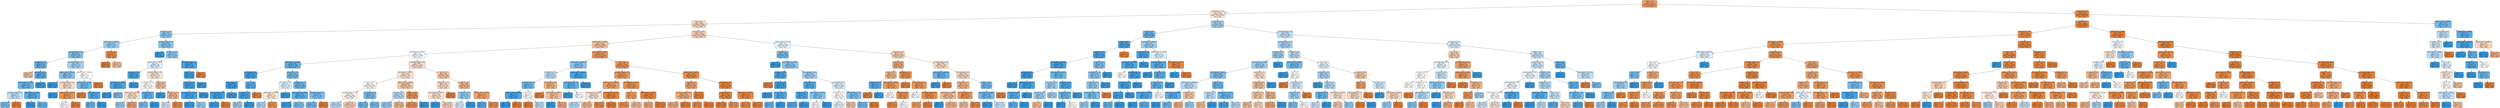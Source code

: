 digraph Tree {
node [shape=box, style="filled, rounded", color="black", fontname=helvetica] ;
edge [fontname=helvetica] ;
0 [label="rarity <= 2.5\ngini = 0.3\nsamples = 13286\nvalue = [10894, 2392]\nclass = y[0]", fillcolor="#eb9d64"] ;
1 [label="is_legendary <= 0.5\ngini = 0.49\nsamples = 4347\nvalue = [2414, 1933]\nclass = y[0]", fillcolor="#fae6d8"] ;
0 -> 1 [labeldistance=2.5, labelangle=45, headlabel="True"] ;
2 [label="cmc <= 0.5\ngini = 0.48\nsamples = 3542\nvalue = [2137, 1405]\nclass = y[0]", fillcolor="#f6d4bb"] ;
1 -> 2 ;
3 [label="is_reprint <= 0.5\ngini = 0.42\nsamples = 214\nvalue = [65, 149]\nclass = y[1]", fillcolor="#8fc8f0"] ;
2 -> 3 ;
4 [label="edhrec_rank <= 9693.0\ngini = 0.44\nsamples = 94\nvalue = [31, 63]\nclass = y[1]", fillcolor="#9acdf2"] ;
3 -> 4 ;
5 [label="num_printings <= 1.5\ngini = 0.38\nsamples = 83\nvalue = [21, 62]\nclass = y[1]", fillcolor="#7cbeee"] ;
4 -> 5 ;
6 [label="is_booster <= 0.5\ngini = 0.28\nsamples = 42\nvalue = [7, 35]\nclass = y[1]", fillcolor="#61b1ea"] ;
5 -> 6 ;
7 [label="gini = 0.44\nsamples = 3\nvalue = [2, 1]\nclass = y[0]", fillcolor="#f2c09c"] ;
6 -> 7 ;
8 [label="set_enum <= 3.0\ngini = 0.22\nsamples = 39\nvalue = [5, 34]\nclass = y[1]", fillcolor="#56abe9"] ;
6 -> 8 ;
9 [label="edhrec_rank <= 2527.5\ngini = 0.3\nsamples = 27\nvalue = [5, 22]\nclass = y[1]", fillcolor="#66b3eb"] ;
8 -> 9 ;
10 [label="is_pioneer_legal <= 0.5\ngini = 0.48\nsamples = 5\nvalue = [2, 3]\nclass = y[1]", fillcolor="#bddef6"] ;
9 -> 10 ;
11 [label="gini = 0.38\nsamples = 4\nvalue = [1, 3]\nclass = y[1]", fillcolor="#7bbeee"] ;
10 -> 11 ;
12 [label="gini = 0.0\nsamples = 1\nvalue = [1, 0]\nclass = y[0]", fillcolor="#e58139"] ;
10 -> 12 ;
13 [label="edhrec_rank <= 5529.5\ngini = 0.24\nsamples = 22\nvalue = [3, 19]\nclass = y[1]", fillcolor="#58ace9"] ;
9 -> 13 ;
14 [label="gini = 0.0\nsamples = 7\nvalue = [0, 7]\nclass = y[1]", fillcolor="#399de5"] ;
13 -> 14 ;
15 [label="gini = 0.32\nsamples = 15\nvalue = [3, 12]\nclass = y[1]", fillcolor="#6ab6ec"] ;
13 -> 15 ;
16 [label="gini = 0.0\nsamples = 12\nvalue = [0, 12]\nclass = y[1]", fillcolor="#399de5"] ;
8 -> 16 ;
17 [label="is_standard_legal <= 0.5\ngini = 0.45\nsamples = 41\nvalue = [14, 27]\nclass = y[1]", fillcolor="#a0d0f2"] ;
5 -> 17 ;
18 [label="edhrec_rank <= 1077.0\ngini = 0.38\nsamples = 27\nvalue = [7, 20]\nclass = y[1]", fillcolor="#7ebfee"] ;
17 -> 18 ;
19 [label="gini = 0.0\nsamples = 15\nvalue = [0, 15]\nclass = y[1]", fillcolor="#399de5"] ;
18 -> 19 ;
20 [label="is_pioneer_legal <= 0.5\ngini = 0.49\nsamples = 12\nvalue = [7, 5]\nclass = y[0]", fillcolor="#f8dbc6"] ;
18 -> 20 ;
21 [label="gini = 0.0\nsamples = 4\nvalue = [0, 4]\nclass = y[1]", fillcolor="#399de5"] ;
20 -> 21 ;
22 [label="edhrec_rank <= 1282.0\ngini = 0.22\nsamples = 8\nvalue = [7, 1]\nclass = y[0]", fillcolor="#e99355"] ;
20 -> 22 ;
23 [label="gini = 0.5\nsamples = 2\nvalue = [1, 1]\nclass = y[0]", fillcolor="#ffffff"] ;
22 -> 23 ;
24 [label="gini = 0.0\nsamples = 6\nvalue = [6, 0]\nclass = y[0]", fillcolor="#e58139"] ;
22 -> 24 ;
25 [label="edhrec_rank <= 2616.0\ngini = 0.5\nsamples = 14\nvalue = [7, 7]\nclass = y[0]", fillcolor="#ffffff"] ;
17 -> 25 ;
26 [label="edhrec_rank <= 741.0\ngini = 0.35\nsamples = 9\nvalue = [2, 7]\nclass = y[1]", fillcolor="#72b9ec"] ;
25 -> 26 ;
27 [label="gini = 0.0\nsamples = 1\nvalue = [1, 0]\nclass = y[0]", fillcolor="#e58139"] ;
26 -> 27 ;
28 [label="is_id_white <= 0.5\ngini = 0.22\nsamples = 8\nvalue = [1, 7]\nclass = y[1]", fillcolor="#55abe9"] ;
26 -> 28 ;
29 [label="gini = 0.32\nsamples = 5\nvalue = [1, 4]\nclass = y[1]", fillcolor="#6ab6ec"] ;
28 -> 29 ;
30 [label="gini = 0.0\nsamples = 3\nvalue = [0, 3]\nclass = y[1]", fillcolor="#399de5"] ;
28 -> 30 ;
31 [label="gini = 0.0\nsamples = 5\nvalue = [5, 0]\nclass = y[0]", fillcolor="#e58139"] ;
25 -> 31 ;
32 [label="is_id_red <= 0.5\ngini = 0.17\nsamples = 11\nvalue = [10, 1]\nclass = y[0]", fillcolor="#e88e4d"] ;
4 -> 32 ;
33 [label="gini = 0.0\nsamples = 8\nvalue = [8, 0]\nclass = y[0]", fillcolor="#e58139"] ;
32 -> 33 ;
34 [label="gini = 0.44\nsamples = 3\nvalue = [2, 1]\nclass = y[0]", fillcolor="#f2c09c"] ;
32 -> 34 ;
35 [label="is_legacy_legal <= 0.5\ngini = 0.41\nsamples = 120\nvalue = [34, 86]\nclass = y[1]", fillcolor="#87c4ef"] ;
3 -> 35 ;
36 [label="gini = 0.0\nsamples = 7\nvalue = [0, 7]\nclass = y[1]", fillcolor="#399de5"] ;
35 -> 36 ;
37 [label="set_enum <= 3.5\ngini = 0.42\nsamples = 113\nvalue = [34, 79]\nclass = y[1]", fillcolor="#8ec7f0"] ;
35 -> 37 ;
38 [label="edhrec_rank <= 126.0\ngini = 0.5\nsamples = 68\nvalue = [31, 37]\nclass = y[1]", fillcolor="#dfeffb"] ;
37 -> 38 ;
39 [label="is_id_blue <= 0.5\ngini = 0.12\nsamples = 15\nvalue = [1, 14]\nclass = y[1]", fillcolor="#47a4e7"] ;
38 -> 39 ;
40 [label="first_printing <= 2007.5\ngini = 0.15\nsamples = 12\nvalue = [1, 11]\nclass = y[1]", fillcolor="#4ba6e7"] ;
39 -> 40 ;
41 [label="gini = 0.0\nsamples = 8\nvalue = [0, 8]\nclass = y[1]", fillcolor="#399de5"] ;
40 -> 41 ;
42 [label="gini = 0.38\nsamples = 4\nvalue = [1, 3]\nclass = y[1]", fillcolor="#7bbeee"] ;
40 -> 42 ;
43 [label="gini = 0.0\nsamples = 3\nvalue = [0, 3]\nclass = y[1]", fillcolor="#399de5"] ;
39 -> 43 ;
44 [label="is_pioneer_legal <= 0.5\ngini = 0.49\nsamples = 53\nvalue = [30, 23]\nclass = y[0]", fillcolor="#f9e2d1"] ;
38 -> 44 ;
45 [label="is_id_black <= 0.5\ngini = 0.5\nsamples = 32\nvalue = [16, 16]\nclass = y[0]", fillcolor="#ffffff"] ;
44 -> 45 ;
46 [label="edhrec_rank <= 2119.5\ngini = 0.49\nsamples = 26\nvalue = [15, 11]\nclass = y[0]", fillcolor="#f8ddca"] ;
45 -> 46 ;
47 [label="gini = 0.44\nsamples = 12\nvalue = [4, 8]\nclass = y[1]", fillcolor="#9ccef2"] ;
46 -> 47 ;
48 [label="gini = 0.34\nsamples = 14\nvalue = [11, 3]\nclass = y[0]", fillcolor="#eca36f"] ;
46 -> 48 ;
49 [label="is_booster <= 0.5\ngini = 0.28\nsamples = 6\nvalue = [1, 5]\nclass = y[1]", fillcolor="#61b1ea"] ;
45 -> 49 ;
50 [label="gini = 0.38\nsamples = 4\nvalue = [1, 3]\nclass = y[1]", fillcolor="#7bbeee"] ;
49 -> 50 ;
51 [label="gini = 0.0\nsamples = 2\nvalue = [0, 2]\nclass = y[1]", fillcolor="#399de5"] ;
49 -> 51 ;
52 [label="is_land <= 0.5\ngini = 0.44\nsamples = 21\nvalue = [14, 7]\nclass = y[0]", fillcolor="#f2c09c"] ;
44 -> 52 ;
53 [label="gini = 0.0\nsamples = 1\nvalue = [0, 1]\nclass = y[1]", fillcolor="#399de5"] ;
52 -> 53 ;
54 [label="set_enum <= 2.5\ngini = 0.42\nsamples = 20\nvalue = [14, 6]\nclass = y[0]", fillcolor="#f0b78e"] ;
52 -> 54 ;
55 [label="gini = 0.49\nsamples = 9\nvalue = [4, 5]\nclass = y[1]", fillcolor="#d7ebfa"] ;
54 -> 55 ;
56 [label="gini = 0.17\nsamples = 11\nvalue = [10, 1]\nclass = y[0]", fillcolor="#e88e4d"] ;
54 -> 56 ;
57 [label="is_pioneer_legal <= 0.5\ngini = 0.12\nsamples = 45\nvalue = [3, 42]\nclass = y[1]", fillcolor="#47a4e7"] ;
37 -> 57 ;
58 [label="power <= -2.5\ngini = 0.09\nsamples = 44\nvalue = [2, 42]\nclass = y[1]", fillcolor="#42a2e6"] ;
57 -> 58 ;
59 [label="is_id_blue <= 0.5\ngini = 0.09\nsamples = 43\nvalue = [2, 41]\nclass = y[1]", fillcolor="#43a2e6"] ;
58 -> 59 ;
60 [label="first_printing <= 2009.5\ngini = 0.11\nsamples = 34\nvalue = [2, 32]\nclass = y[1]", fillcolor="#45a3e7"] ;
59 -> 60 ;
61 [label="gini = 0.06\nsamples = 31\nvalue = [1, 30]\nclass = y[1]", fillcolor="#40a0e6"] ;
60 -> 61 ;
62 [label="gini = 0.44\nsamples = 3\nvalue = [1, 2]\nclass = y[1]", fillcolor="#9ccef2"] ;
60 -> 62 ;
63 [label="gini = 0.0\nsamples = 9\nvalue = [0, 9]\nclass = y[1]", fillcolor="#399de5"] ;
59 -> 63 ;
64 [label="gini = 0.0\nsamples = 1\nvalue = [0, 1]\nclass = y[1]", fillcolor="#399de5"] ;
58 -> 64 ;
65 [label="gini = 0.0\nsamples = 1\nvalue = [1, 0]\nclass = y[0]", fillcolor="#e58139"] ;
57 -> 65 ;
66 [label="set_enum <= 3.5\ngini = 0.47\nsamples = 3328\nvalue = [2072, 1256]\nclass = y[0]", fillcolor="#f5cdb1"] ;
2 -> 66 ;
67 [label="edhrec_rank <= 7646.5\ngini = 0.45\nsamples = 2680\nvalue = [1767, 913]\nclass = y[0]", fillcolor="#f2c29f"] ;
66 -> 67 ;
68 [label="last_printing <= 2010.5\ngini = 0.5\nsamples = 1465\nvalue = [717, 748]\nclass = y[1]", fillcolor="#f7fbfe"] ;
67 -> 68 ;
69 [label="edhrec_rank <= 5202.0\ngini = 0.26\nsamples = 310\nvalue = [47, 263]\nclass = y[1]", fillcolor="#5cafea"] ;
68 -> 69 ;
70 [label="is_id_green <= 0.5\ngini = 0.08\nsamples = 126\nvalue = [5, 121]\nclass = y[1]", fillcolor="#41a1e6"] ;
69 -> 70 ;
71 [label="is_id_blue <= 0.5\ngini = 0.05\nsamples = 112\nvalue = [3, 109]\nclass = y[1]", fillcolor="#3ea0e6"] ;
70 -> 71 ;
72 [label="num_printings <= 4.0\ngini = 0.08\nsamples = 73\nvalue = [3, 70]\nclass = y[1]", fillcolor="#41a1e6"] ;
71 -> 72 ;
73 [label="gini = 0.05\nsamples = 72\nvalue = [2, 70]\nclass = y[1]", fillcolor="#3fa0e6"] ;
72 -> 73 ;
74 [label="gini = 0.0\nsamples = 1\nvalue = [1, 0]\nclass = y[0]", fillcolor="#e58139"] ;
72 -> 74 ;
75 [label="gini = 0.0\nsamples = 39\nvalue = [0, 39]\nclass = y[1]", fillcolor="#399de5"] ;
71 -> 75 ;
76 [label="cmc <= 4.5\ngini = 0.24\nsamples = 14\nvalue = [2, 12]\nclass = y[1]", fillcolor="#5aade9"] ;
70 -> 76 ;
77 [label="set_enum <= 1.5\ngini = 0.14\nsamples = 13\nvalue = [1, 12]\nclass = y[1]", fillcolor="#49a5e7"] ;
76 -> 77 ;
78 [label="gini = 0.44\nsamples = 3\nvalue = [1, 2]\nclass = y[1]", fillcolor="#9ccef2"] ;
77 -> 78 ;
79 [label="gini = 0.0\nsamples = 10\nvalue = [0, 10]\nclass = y[1]", fillcolor="#399de5"] ;
77 -> 79 ;
80 [label="gini = 0.0\nsamples = 1\nvalue = [1, 0]\nclass = y[0]", fillcolor="#e58139"] ;
76 -> 80 ;
81 [label="set_enum <= 1.5\ngini = 0.35\nsamples = 184\nvalue = [42, 142]\nclass = y[1]", fillcolor="#74baed"] ;
69 -> 81 ;
82 [label="is_id_black <= 0.5\ngini = 0.5\nsamples = 24\nvalue = [11, 13]\nclass = y[1]", fillcolor="#e1f0fb"] ;
81 -> 82 ;
83 [label="edhrec_rank <= 6360.0\ngini = 0.5\nsamples = 20\nvalue = [11, 9]\nclass = y[0]", fillcolor="#fae8db"] ;
82 -> 83 ;
84 [label="gini = 0.47\nsamples = 13\nvalue = [5, 8]\nclass = y[1]", fillcolor="#b5daf5"] ;
83 -> 84 ;
85 [label="gini = 0.24\nsamples = 7\nvalue = [6, 1]\nclass = y[0]", fillcolor="#e9965a"] ;
83 -> 85 ;
86 [label="gini = 0.0\nsamples = 4\nvalue = [0, 4]\nclass = y[1]", fillcolor="#399de5"] ;
82 -> 86 ;
87 [label="is_creature <= 0.5\ngini = 0.31\nsamples = 160\nvalue = [31, 129]\nclass = y[1]", fillcolor="#69b5eb"] ;
81 -> 87 ;
88 [label="first_printing <= 2002.5\ngini = 0.26\nsamples = 93\nvalue = [14, 79]\nclass = y[1]", fillcolor="#5caeea"] ;
87 -> 88 ;
89 [label="gini = 0.08\nsamples = 48\nvalue = [2, 46]\nclass = y[1]", fillcolor="#42a1e6"] ;
88 -> 89 ;
90 [label="gini = 0.39\nsamples = 45\nvalue = [12, 33]\nclass = y[1]", fillcolor="#81c1ee"] ;
88 -> 90 ;
91 [label="is_pauper_legal <= 0.5\ngini = 0.38\nsamples = 67\nvalue = [17, 50]\nclass = y[1]", fillcolor="#7cbeee"] ;
87 -> 91 ;
92 [label="gini = 0.37\nsamples = 66\nvalue = [16, 50]\nclass = y[1]", fillcolor="#78bced"] ;
91 -> 92 ;
93 [label="gini = 0.0\nsamples = 1\nvalue = [1, 0]\nclass = y[0]", fillcolor="#e58139"] ;
91 -> 93 ;
94 [label="is_standard_legal <= 0.5\ngini = 0.49\nsamples = 1155\nvalue = [670, 485]\nclass = y[0]", fillcolor="#f8dcc8"] ;
68 -> 94 ;
95 [label="last_printing <= 2017.5\ngini = 0.49\nsamples = 974\nvalue = [553, 421]\nclass = y[0]", fillcolor="#f9e1d0"] ;
94 -> 95 ;
96 [label="cmc <= 7.5\ngini = 0.5\nsamples = 593\nvalue = [306, 287]\nclass = y[0]", fillcolor="#fdf7f3"] ;
95 -> 96 ;
97 [label="is_pioneer_legal <= 0.5\ngini = 0.5\nsamples = 568\nvalue = [300, 268]\nclass = y[0]", fillcolor="#fcf2ea"] ;
96 -> 97 ;
98 [label="gini = 0.48\nsamples = 243\nvalue = [98, 145]\nclass = y[1]", fillcolor="#bfdff7"] ;
97 -> 98 ;
99 [label="gini = 0.47\nsamples = 325\nvalue = [202, 123]\nclass = y[0]", fillcolor="#f5ceb2"] ;
97 -> 99 ;
100 [label="is_creature <= 0.5\ngini = 0.36\nsamples = 25\nvalue = [6, 19]\nclass = y[1]", fillcolor="#78bced"] ;
96 -> 100 ;
101 [label="gini = 0.36\nsamples = 13\nvalue = [3, 10]\nclass = y[1]", fillcolor="#74baed"] ;
100 -> 101 ;
102 [label="gini = 0.38\nsamples = 12\nvalue = [3, 9]\nclass = y[1]", fillcolor="#7bbeee"] ;
100 -> 102 ;
103 [label="edhrec_rank <= 2567.0\ngini = 0.46\nsamples = 381\nvalue = [247, 134]\nclass = y[0]", fillcolor="#f3c5a4"] ;
95 -> 103 ;
104 [label="is_sorcery <= 0.5\ngini = 0.48\nsamples = 173\nvalue = [68, 105]\nclass = y[1]", fillcolor="#b9dcf6"] ;
103 -> 104 ;
105 [label="gini = 0.44\nsamples = 144\nvalue = [48, 96]\nclass = y[1]", fillcolor="#9ccef2"] ;
104 -> 105 ;
106 [label="gini = 0.43\nsamples = 29\nvalue = [20, 9]\nclass = y[0]", fillcolor="#f1ba92"] ;
104 -> 106 ;
107 [label="power <= 10.0\ngini = 0.24\nsamples = 208\nvalue = [179, 29]\nclass = y[0]", fillcolor="#e99559"] ;
103 -> 107 ;
108 [label="gini = 0.23\nsamples = 207\nvalue = [179, 28]\nclass = y[0]", fillcolor="#e99558"] ;
107 -> 108 ;
109 [label="gini = 0.0\nsamples = 1\nvalue = [0, 1]\nclass = y[1]", fillcolor="#399de5"] ;
107 -> 109 ;
110 [label="cmc <= 3.5\ngini = 0.46\nsamples = 181\nvalue = [117, 64]\nclass = y[0]", fillcolor="#f3c6a5"] ;
94 -> 110 ;
111 [label="toughness <= 2.5\ngini = 0.48\nsamples = 93\nvalue = [55, 38]\nclass = y[0]", fillcolor="#f7d8c2"] ;
110 -> 111 ;
112 [label="first_printing <= 2013.0\ngini = 0.49\nsamples = 89\nvalue = [51, 38]\nclass = y[0]", fillcolor="#f8dfcd"] ;
111 -> 112 ;
113 [label="gini = 0.0\nsamples = 5\nvalue = [0, 5]\nclass = y[1]", fillcolor="#399de5"] ;
112 -> 113 ;
114 [label="gini = 0.48\nsamples = 84\nvalue = [51, 33]\nclass = y[0]", fillcolor="#f6d3b9"] ;
112 -> 114 ;
115 [label="gini = 0.0\nsamples = 4\nvalue = [4, 0]\nclass = y[0]", fillcolor="#e58139"] ;
111 -> 115 ;
116 [label="rarity <= 1.5\ngini = 0.42\nsamples = 88\nvalue = [62, 26]\nclass = y[0]", fillcolor="#f0b68c"] ;
110 -> 116 ;
117 [label="is_id_green <= 0.5\ngini = 0.43\nsamples = 16\nvalue = [5, 11]\nclass = y[1]", fillcolor="#93caf1"] ;
116 -> 117 ;
118 [label="gini = 0.5\nsamples = 11\nvalue = [5, 6]\nclass = y[1]", fillcolor="#deeffb"] ;
117 -> 118 ;
119 [label="gini = 0.0\nsamples = 5\nvalue = [0, 5]\nclass = y[1]", fillcolor="#399de5"] ;
117 -> 119 ;
120 [label="edhrec_rank <= 1290.5\ngini = 0.33\nsamples = 72\nvalue = [57, 15]\nclass = y[0]", fillcolor="#eca26d"] ;
116 -> 120 ;
121 [label="gini = 0.22\nsamples = 8\nvalue = [1, 7]\nclass = y[1]", fillcolor="#55abe9"] ;
120 -> 121 ;
122 [label="gini = 0.22\nsamples = 64\nvalue = [56, 8]\nclass = y[0]", fillcolor="#e99355"] ;
120 -> 122 ;
123 [label="last_printing <= 1994.5\ngini = 0.23\nsamples = 1215\nvalue = [1050, 165]\nclass = y[0]", fillcolor="#e99558"] ;
67 -> 123 ;
124 [label="edhrec_rank <= 19007.0\ngini = 0.39\nsamples = 48\nvalue = [13, 35]\nclass = y[1]", fillcolor="#83c1ef"] ;
123 -> 124 ;
125 [label="is_artifact <= 0.5\ngini = 0.48\nsamples = 30\nvalue = [12, 18]\nclass = y[1]", fillcolor="#bddef6"] ;
124 -> 125 ;
126 [label="is_creature <= 0.5\ngini = 0.33\nsamples = 19\nvalue = [4, 15]\nclass = y[1]", fillcolor="#6eb7ec"] ;
125 -> 126 ;
127 [label="edhrec_rank <= 18919.0\ngini = 0.14\nsamples = 13\nvalue = [1, 12]\nclass = y[1]", fillcolor="#49a5e7"] ;
126 -> 127 ;
128 [label="gini = 0.0\nsamples = 12\nvalue = [0, 12]\nclass = y[1]", fillcolor="#399de5"] ;
127 -> 128 ;
129 [label="gini = 0.0\nsamples = 1\nvalue = [1, 0]\nclass = y[0]", fillcolor="#e58139"] ;
127 -> 129 ;
130 [label="cmc <= 1.5\ngini = 0.5\nsamples = 6\nvalue = [3, 3]\nclass = y[0]", fillcolor="#ffffff"] ;
126 -> 130 ;
131 [label="gini = 0.0\nsamples = 1\nvalue = [1, 0]\nclass = y[0]", fillcolor="#e58139"] ;
130 -> 131 ;
132 [label="gini = 0.48\nsamples = 5\nvalue = [2, 3]\nclass = y[1]", fillcolor="#bddef6"] ;
130 -> 132 ;
133 [label="is_reserved <= 0.5\ngini = 0.4\nsamples = 11\nvalue = [8, 3]\nclass = y[0]", fillcolor="#efb083"] ;
125 -> 133 ;
134 [label="gini = 0.0\nsamples = 2\nvalue = [2, 0]\nclass = y[0]", fillcolor="#e58139"] ;
133 -> 134 ;
135 [label="last_printing <= 1993.5\ngini = 0.44\nsamples = 9\nvalue = [6, 3]\nclass = y[0]", fillcolor="#f2c09c"] ;
133 -> 135 ;
136 [label="gini = 0.0\nsamples = 1\nvalue = [0, 1]\nclass = y[1]", fillcolor="#399de5"] ;
135 -> 136 ;
137 [label="gini = 0.38\nsamples = 8\nvalue = [6, 2]\nclass = y[0]", fillcolor="#eeab7b"] ;
135 -> 137 ;
138 [label="edhrec_rank <= 19641.5\ngini = 0.1\nsamples = 18\nvalue = [1, 17]\nclass = y[1]", fillcolor="#45a3e7"] ;
124 -> 138 ;
139 [label="is_enchantment <= 0.5\ngini = 0.28\nsamples = 6\nvalue = [1, 5]\nclass = y[1]", fillcolor="#61b1ea"] ;
138 -> 139 ;
140 [label="gini = 0.0\nsamples = 4\nvalue = [0, 4]\nclass = y[1]", fillcolor="#399de5"] ;
139 -> 140 ;
141 [label="gini = 0.5\nsamples = 2\nvalue = [1, 1]\nclass = y[0]", fillcolor="#ffffff"] ;
139 -> 141 ;
142 [label="gini = 0.0\nsamples = 12\nvalue = [0, 12]\nclass = y[1]", fillcolor="#399de5"] ;
138 -> 142 ;
143 [label="cmc <= 3.5\ngini = 0.2\nsamples = 1167\nvalue = [1037, 130]\nclass = y[0]", fillcolor="#e89152"] ;
123 -> 143 ;
144 [label="is_modern_legal <= 0.5\ngini = 0.26\nsamples = 473\nvalue = [401, 72]\nclass = y[0]", fillcolor="#ea985d"] ;
143 -> 144 ;
145 [label="edhrec_rank <= 12452.0\ngini = 0.31\nsamples = 250\nvalue = [202, 48]\nclass = y[0]", fillcolor="#eb9f68"] ;
144 -> 145 ;
146 [label="first_printing <= 1998.5\ngini = 0.49\nsamples = 99\nvalue = [56, 43]\nclass = y[0]", fillcolor="#f9e2d1"] ;
145 -> 146 ;
147 [label="gini = 0.48\nsamples = 40\nvalue = [16, 24]\nclass = y[1]", fillcolor="#bddef6"] ;
146 -> 147 ;
148 [label="gini = 0.44\nsamples = 59\nvalue = [40, 19]\nclass = y[0]", fillcolor="#f1bd97"] ;
146 -> 148 ;
149 [label="first_printing <= 1997.5\ngini = 0.06\nsamples = 151\nvalue = [146, 5]\nclass = y[0]", fillcolor="#e68540"] ;
145 -> 149 ;
150 [label="gini = 0.13\nsamples = 57\nvalue = [53, 4]\nclass = y[0]", fillcolor="#e78b48"] ;
149 -> 150 ;
151 [label="gini = 0.02\nsamples = 94\nvalue = [93, 1]\nclass = y[0]", fillcolor="#e5823b"] ;
149 -> 151 ;
152 [label="first_printing <= 2008.5\ngini = 0.19\nsamples = 223\nvalue = [199, 24]\nclass = y[0]", fillcolor="#e89051"] ;
144 -> 152 ;
153 [label="power <= 0.5\ngini = 0.32\nsamples = 103\nvalue = [82, 21]\nclass = y[0]", fillcolor="#eca16c"] ;
152 -> 153 ;
154 [label="gini = 0.25\nsamples = 69\nvalue = [59, 10]\nclass = y[0]", fillcolor="#e9965b"] ;
153 -> 154 ;
155 [label="gini = 0.44\nsamples = 34\nvalue = [23, 11]\nclass = y[0]", fillcolor="#f1bd98"] ;
153 -> 155 ;
156 [label="edhrec_rank <= 7884.0\ngini = 0.05\nsamples = 120\nvalue = [117, 3]\nclass = y[0]", fillcolor="#e6843e"] ;
152 -> 156 ;
157 [label="gini = 0.38\nsamples = 8\nvalue = [6, 2]\nclass = y[0]", fillcolor="#eeab7b"] ;
156 -> 157 ;
158 [label="gini = 0.02\nsamples = 112\nvalue = [111, 1]\nclass = y[0]", fillcolor="#e5823b"] ;
156 -> 158 ;
159 [label="edhrec_rank <= 9610.5\ngini = 0.15\nsamples = 694\nvalue = [636, 58]\nclass = y[0]", fillcolor="#e78c4b"] ;
143 -> 159 ;
160 [label="is_reprint <= 0.5\ngini = 0.33\nsamples = 180\nvalue = [143, 37]\nclass = y[0]", fillcolor="#eca26c"] ;
159 -> 160 ;
161 [label="is_standard_legal <= 0.5\ngini = 0.36\nsamples = 151\nvalue = [115, 36]\nclass = y[0]", fillcolor="#eda877"] ;
160 -> 161 ;
162 [label="gini = 0.39\nsamples = 134\nvalue = [98, 36]\nclass = y[0]", fillcolor="#efaf82"] ;
161 -> 162 ;
163 [label="gini = 0.0\nsamples = 17\nvalue = [17, 0]\nclass = y[0]", fillcolor="#e58139"] ;
161 -> 163 ;
164 [label="cmc <= 4.5\ngini = 0.07\nsamples = 29\nvalue = [28, 1]\nclass = y[0]", fillcolor="#e68640"] ;
160 -> 164 ;
165 [label="gini = 0.18\nsamples = 10\nvalue = [9, 1]\nclass = y[0]", fillcolor="#e88f4f"] ;
164 -> 165 ;
166 [label="gini = 0.0\nsamples = 19\nvalue = [19, 0]\nclass = y[0]", fillcolor="#e58139"] ;
164 -> 166 ;
167 [label="is_id_green <= 0.5\ngini = 0.08\nsamples = 514\nvalue = [493, 21]\nclass = y[0]", fillcolor="#e68641"] ;
159 -> 167 ;
168 [label="is_reserved <= 0.5\ngini = 0.07\nsamples = 400\nvalue = [386, 14]\nclass = y[0]", fillcolor="#e68640"] ;
167 -> 168 ;
169 [label="gini = 0.04\nsamples = 361\nvalue = [353, 8]\nclass = y[0]", fillcolor="#e6843d"] ;
168 -> 169 ;
170 [label="gini = 0.26\nsamples = 39\nvalue = [33, 6]\nclass = y[0]", fillcolor="#ea985d"] ;
168 -> 170 ;
171 [label="last_printing <= 2005.5\ngini = 0.12\nsamples = 114\nvalue = [107, 7]\nclass = y[0]", fillcolor="#e78946"] ;
167 -> 171 ;
172 [label="gini = 0.16\nsamples = 56\nvalue = [51, 5]\nclass = y[0]", fillcolor="#e88d4c"] ;
171 -> 172 ;
173 [label="gini = 0.07\nsamples = 58\nvalue = [56, 2]\nclass = y[0]", fillcolor="#e68640"] ;
171 -> 173 ;
174 [label="edhrec_rank <= 3313.0\ngini = 0.5\nsamples = 648\nvalue = [305, 343]\nclass = y[1]", fillcolor="#e9f4fc"] ;
66 -> 174 ;
175 [label="rarity <= 1.5\ngini = 0.36\nsamples = 249\nvalue = [58, 191]\nclass = y[1]", fillcolor="#75bbed"] ;
174 -> 175 ;
176 [label="gini = 0.0\nsamples = 46\nvalue = [0, 46]\nclass = y[1]", fillcolor="#399de5"] ;
175 -> 176 ;
177 [label="first_printing <= 2001.5\ngini = 0.41\nsamples = 203\nvalue = [58, 145]\nclass = y[1]", fillcolor="#88c4ef"] ;
175 -> 177 ;
178 [label="is_booster <= 0.5\ngini = 0.15\nsamples = 36\nvalue = [3, 33]\nclass = y[1]", fillcolor="#4ba6e7"] ;
177 -> 178 ;
179 [label="gini = 0.0\nsamples = 2\nvalue = [2, 0]\nclass = y[0]", fillcolor="#e58139"] ;
178 -> 179 ;
180 [label="is_id_blue <= 0.5\ngini = 0.06\nsamples = 34\nvalue = [1, 33]\nclass = y[1]", fillcolor="#3fa0e6"] ;
178 -> 180 ;
181 [label="gini = 0.0\nsamples = 26\nvalue = [0, 26]\nclass = y[1]", fillcolor="#399de5"] ;
180 -> 181 ;
182 [label="is_reserved <= 0.5\ngini = 0.22\nsamples = 8\nvalue = [1, 7]\nclass = y[1]", fillcolor="#55abe9"] ;
180 -> 182 ;
183 [label="gini = 0.32\nsamples = 5\nvalue = [1, 4]\nclass = y[1]", fillcolor="#6ab6ec"] ;
182 -> 183 ;
184 [label="gini = 0.0\nsamples = 3\nvalue = [0, 3]\nclass = y[1]", fillcolor="#399de5"] ;
182 -> 184 ;
185 [label="num_printings <= 2.5\ngini = 0.44\nsamples = 167\nvalue = [55, 112]\nclass = y[1]", fillcolor="#9acdf2"] ;
177 -> 185 ;
186 [label="is_id_white <= 0.5\ngini = 0.22\nsamples = 62\nvalue = [8, 54]\nclass = y[1]", fillcolor="#56ace9"] ;
185 -> 186 ;
187 [label="toughness <= 1.5\ngini = 0.18\nsamples = 51\nvalue = [5, 46]\nclass = y[1]", fillcolor="#4fa8e8"] ;
186 -> 187 ;
188 [label="gini = 0.24\nsamples = 36\nvalue = [5, 31]\nclass = y[1]", fillcolor="#59ade9"] ;
187 -> 188 ;
189 [label="gini = 0.0\nsamples = 15\nvalue = [0, 15]\nclass = y[1]", fillcolor="#399de5"] ;
187 -> 189 ;
190 [label="last_printing <= 2018.5\ngini = 0.4\nsamples = 11\nvalue = [3, 8]\nclass = y[1]", fillcolor="#83c2ef"] ;
186 -> 190 ;
191 [label="gini = 0.5\nsamples = 6\nvalue = [3, 3]\nclass = y[0]", fillcolor="#ffffff"] ;
190 -> 191 ;
192 [label="gini = 0.0\nsamples = 5\nvalue = [0, 5]\nclass = y[1]", fillcolor="#399de5"] ;
190 -> 192 ;
193 [label="is_id_white <= 0.5\ngini = 0.49\nsamples = 105\nvalue = [47, 58]\nclass = y[1]", fillcolor="#d9ecfa"] ;
185 -> 193 ;
194 [label="is_sorcery <= 0.5\ngini = 0.5\nsamples = 82\nvalue = [41, 41]\nclass = y[0]", fillcolor="#ffffff"] ;
193 -> 194 ;
195 [label="gini = 0.5\nsamples = 68\nvalue = [32, 36]\nclass = y[1]", fillcolor="#e9f4fc"] ;
194 -> 195 ;
196 [label="gini = 0.46\nsamples = 14\nvalue = [9, 5]\nclass = y[0]", fillcolor="#f3c7a7"] ;
194 -> 196 ;
197 [label="num_printings <= 6.0\ngini = 0.39\nsamples = 23\nvalue = [6, 17]\nclass = y[1]", fillcolor="#7fc0ee"] ;
193 -> 197 ;
198 [label="gini = 0.35\nsamples = 22\nvalue = [5, 17]\nclass = y[1]", fillcolor="#73baed"] ;
197 -> 198 ;
199 [label="gini = 0.0\nsamples = 1\nvalue = [1, 0]\nclass = y[0]", fillcolor="#e58139"] ;
197 -> 199 ;
200 [label="is_booster <= 0.5\ngini = 0.47\nsamples = 399\nvalue = [247, 152]\nclass = y[0]", fillcolor="#f5cfb3"] ;
174 -> 200 ;
201 [label="is_id_red <= 0.5\ngini = 0.36\nsamples = 65\nvalue = [50, 15]\nclass = y[0]", fillcolor="#eda774"] ;
200 -> 201 ;
202 [label="rarity <= 1.5\ngini = 0.41\nsamples = 46\nvalue = [33, 13]\nclass = y[0]", fillcolor="#efb387"] ;
201 -> 202 ;
203 [label="toughness <= 3.5\ngini = 0.22\nsamples = 8\nvalue = [1, 7]\nclass = y[1]", fillcolor="#55abe9"] ;
202 -> 203 ;
204 [label="gini = 0.0\nsamples = 1\nvalue = [1, 0]\nclass = y[0]", fillcolor="#e58139"] ;
203 -> 204 ;
205 [label="gini = 0.0\nsamples = 7\nvalue = [0, 7]\nclass = y[1]", fillcolor="#399de5"] ;
203 -> 205 ;
206 [label="first_printing <= 2000.5\ngini = 0.27\nsamples = 38\nvalue = [32, 6]\nclass = y[0]", fillcolor="#ea995e"] ;
202 -> 206 ;
207 [label="gini = 0.5\nsamples = 4\nvalue = [2, 2]\nclass = y[0]", fillcolor="#ffffff"] ;
206 -> 207 ;
208 [label="toughness <= 9.0\ngini = 0.21\nsamples = 34\nvalue = [30, 4]\nclass = y[0]", fillcolor="#e89253"] ;
206 -> 208 ;
209 [label="gini = 0.17\nsamples = 32\nvalue = [29, 3]\nclass = y[0]", fillcolor="#e88e4d"] ;
208 -> 209 ;
210 [label="gini = 0.5\nsamples = 2\nvalue = [1, 1]\nclass = y[0]", fillcolor="#ffffff"] ;
208 -> 210 ;
211 [label="toughness <= 1.5\ngini = 0.19\nsamples = 19\nvalue = [17, 2]\nclass = y[0]", fillcolor="#e89050"] ;
201 -> 211 ;
212 [label="gini = 0.0\nsamples = 5\nvalue = [5, 0]\nclass = y[0]", fillcolor="#e58139"] ;
211 -> 212 ;
213 [label="num_printings <= 1.5\ngini = 0.24\nsamples = 14\nvalue = [12, 2]\nclass = y[0]", fillcolor="#e9965a"] ;
211 -> 213 ;
214 [label="gini = 0.5\nsamples = 2\nvalue = [1, 1]\nclass = y[0]", fillcolor="#ffffff"] ;
213 -> 214 ;
215 [label="is_modern_legal <= 0.5\ngini = 0.15\nsamples = 12\nvalue = [11, 1]\nclass = y[0]", fillcolor="#e78c4b"] ;
213 -> 215 ;
216 [label="gini = 0.32\nsamples = 5\nvalue = [4, 1]\nclass = y[0]", fillcolor="#eca06a"] ;
215 -> 216 ;
217 [label="gini = 0.0\nsamples = 7\nvalue = [7, 0]\nclass = y[0]", fillcolor="#e58139"] ;
215 -> 217 ;
218 [label="is_legacy_legal <= 0.5\ngini = 0.48\nsamples = 334\nvalue = [197, 137]\nclass = y[0]", fillcolor="#f7d9c3"] ;
200 -> 218 ;
219 [label="edhrec_rank <= 19998.5\ngini = 0.28\nsamples = 6\nvalue = [1, 5]\nclass = y[1]", fillcolor="#61b1ea"] ;
218 -> 219 ;
220 [label="gini = 0.0\nsamples = 5\nvalue = [0, 5]\nclass = y[1]", fillcolor="#399de5"] ;
219 -> 220 ;
221 [label="gini = 0.0\nsamples = 1\nvalue = [1, 0]\nclass = y[0]", fillcolor="#e58139"] ;
219 -> 221 ;
222 [label="is_reserved <= 0.5\ngini = 0.48\nsamples = 328\nvalue = [196, 132]\nclass = y[0]", fillcolor="#f7d6be"] ;
218 -> 222 ;
223 [label="toughness <= 5.5\ngini = 0.41\nsamples = 250\nvalue = [178, 72]\nclass = y[0]", fillcolor="#f0b489"] ;
222 -> 223 ;
224 [label="last_printing <= 1994.5\ngini = 0.42\nsamples = 226\nvalue = [157, 69]\nclass = y[0]", fillcolor="#f0b890"] ;
223 -> 224 ;
225 [label="gini = 0.0\nsamples = 3\nvalue = [0, 3]\nclass = y[1]", fillcolor="#399de5"] ;
224 -> 225 ;
226 [label="gini = 0.42\nsamples = 223\nvalue = [157, 66]\nclass = y[0]", fillcolor="#f0b68c"] ;
224 -> 226 ;
227 [label="num_printings <= 1.5\ngini = 0.22\nsamples = 24\nvalue = [21, 3]\nclass = y[0]", fillcolor="#e99355"] ;
223 -> 227 ;
228 [label="gini = 0.44\nsamples = 6\nvalue = [4, 2]\nclass = y[0]", fillcolor="#f2c09c"] ;
227 -> 228 ;
229 [label="gini = 0.1\nsamples = 18\nvalue = [17, 1]\nclass = y[0]", fillcolor="#e78845"] ;
227 -> 229 ;
230 [label="power <= 6.0\ngini = 0.36\nsamples = 78\nvalue = [18, 60]\nclass = y[1]", fillcolor="#74baed"] ;
222 -> 230 ;
231 [label="first_printing <= 1994.5\ngini = 0.33\nsamples = 76\nvalue = [16, 60]\nclass = y[1]", fillcolor="#6eb7ec"] ;
230 -> 231 ;
232 [label="gini = 0.05\nsamples = 41\nvalue = [1, 40]\nclass = y[1]", fillcolor="#3e9fe6"] ;
231 -> 232 ;
233 [label="gini = 0.49\nsamples = 35\nvalue = [15, 20]\nclass = y[1]", fillcolor="#cee6f8"] ;
231 -> 233 ;
234 [label="gini = 0.0\nsamples = 2\nvalue = [2, 0]\nclass = y[0]", fillcolor="#e58139"] ;
230 -> 234 ;
235 [label="is_creature <= 0.5\ngini = 0.45\nsamples = 805\nvalue = [277, 528]\nclass = y[1]", fillcolor="#a1d0f3"] ;
1 -> 235 ;
236 [label="rarity <= 1.5\ngini = 0.29\nsamples = 221\nvalue = [39, 182]\nclass = y[1]", fillcolor="#63b2eb"] ;
235 -> 236 ;
237 [label="power <= -0.5\ngini = 0.16\nsamples = 138\nvalue = [12, 126]\nclass = y[1]", fillcolor="#4ca6e7"] ;
236 -> 237 ;
238 [label="is_artifact <= 0.5\ngini = 0.12\nsamples = 135\nvalue = [9, 126]\nclass = y[1]", fillcolor="#47a4e7"] ;
237 -> 238 ;
239 [label="last_printing <= 2019.5\ngini = 0.08\nsamples = 119\nvalue = [5, 114]\nclass = y[1]", fillcolor="#42a1e6"] ;
238 -> 239 ;
240 [label="set_enum <= 3.5\ngini = 0.02\nsamples = 99\nvalue = [1, 98]\nclass = y[1]", fillcolor="#3b9ee5"] ;
239 -> 240 ;
241 [label="gini = 0.0\nsamples = 79\nvalue = [0, 79]\nclass = y[1]", fillcolor="#399de5"] ;
240 -> 241 ;
242 [label="last_printing <= 2013.5\ngini = 0.09\nsamples = 20\nvalue = [1, 19]\nclass = y[1]", fillcolor="#43a2e6"] ;
240 -> 242 ;
243 [label="is_id_green <= 0.5\ngini = 0.24\nsamples = 7\nvalue = [1, 6]\nclass = y[1]", fillcolor="#5aade9"] ;
242 -> 243 ;
244 [label="gini = 0.28\nsamples = 6\nvalue = [1, 5]\nclass = y[1]", fillcolor="#61b1ea"] ;
243 -> 244 ;
245 [label="gini = 0.0\nsamples = 1\nvalue = [0, 1]\nclass = y[1]", fillcolor="#399de5"] ;
243 -> 245 ;
246 [label="gini = 0.0\nsamples = 13\nvalue = [0, 13]\nclass = y[1]", fillcolor="#399de5"] ;
242 -> 246 ;
247 [label="first_printing <= 2017.5\ngini = 0.32\nsamples = 20\nvalue = [4, 16]\nclass = y[1]", fillcolor="#6ab6ec"] ;
239 -> 247 ;
248 [label="is_id_green <= 0.5\ngini = 0.44\nsamples = 9\nvalue = [3, 6]\nclass = y[1]", fillcolor="#9ccef2"] ;
247 -> 248 ;
249 [label="set_enum <= 3.5\ngini = 0.44\nsamples = 6\nvalue = [2, 4]\nclass = y[1]", fillcolor="#9ccef2"] ;
248 -> 249 ;
250 [label="gini = 0.44\nsamples = 3\nvalue = [2, 1]\nclass = y[0]", fillcolor="#f2c09c"] ;
249 -> 250 ;
251 [label="gini = 0.0\nsamples = 3\nvalue = [0, 3]\nclass = y[1]", fillcolor="#399de5"] ;
249 -> 251 ;
252 [label="gini = 0.44\nsamples = 3\nvalue = [1, 2]\nclass = y[1]", fillcolor="#9ccef2"] ;
248 -> 252 ;
253 [label="is_booster <= 0.5\ngini = 0.17\nsamples = 11\nvalue = [1, 10]\nclass = y[1]", fillcolor="#4da7e8"] ;
247 -> 253 ;
254 [label="is_id_white <= 0.5\ngini = 0.32\nsamples = 5\nvalue = [1, 4]\nclass = y[1]", fillcolor="#6ab6ec"] ;
253 -> 254 ;
255 [label="gini = 0.0\nsamples = 3\nvalue = [0, 3]\nclass = y[1]", fillcolor="#399de5"] ;
254 -> 255 ;
256 [label="gini = 0.5\nsamples = 2\nvalue = [1, 1]\nclass = y[0]", fillcolor="#ffffff"] ;
254 -> 256 ;
257 [label="gini = 0.0\nsamples = 6\nvalue = [0, 6]\nclass = y[1]", fillcolor="#399de5"] ;
253 -> 257 ;
258 [label="is_reprint <= 0.5\ngini = 0.38\nsamples = 16\nvalue = [4, 12]\nclass = y[1]", fillcolor="#7bbeee"] ;
238 -> 258 ;
259 [label="is_id_white <= 0.5\ngini = 0.41\nsamples = 14\nvalue = [4, 10]\nclass = y[1]", fillcolor="#88c4ef"] ;
258 -> 259 ;
260 [label="is_id_black <= 0.5\ngini = 0.43\nsamples = 13\nvalue = [4, 9]\nclass = y[1]", fillcolor="#91c9f1"] ;
259 -> 260 ;
261 [label="is_standard_legal <= 0.5\ngini = 0.38\nsamples = 12\nvalue = [3, 9]\nclass = y[1]", fillcolor="#7bbeee"] ;
260 -> 261 ;
262 [label="gini = 0.44\nsamples = 9\nvalue = [3, 6]\nclass = y[1]", fillcolor="#9ccef2"] ;
261 -> 262 ;
263 [label="gini = 0.0\nsamples = 3\nvalue = [0, 3]\nclass = y[1]", fillcolor="#399de5"] ;
261 -> 263 ;
264 [label="gini = 0.0\nsamples = 1\nvalue = [1, 0]\nclass = y[0]", fillcolor="#e58139"] ;
260 -> 264 ;
265 [label="gini = 0.0\nsamples = 1\nvalue = [0, 1]\nclass = y[1]", fillcolor="#399de5"] ;
259 -> 265 ;
266 [label="gini = 0.0\nsamples = 2\nvalue = [0, 2]\nclass = y[1]", fillcolor="#399de5"] ;
258 -> 266 ;
267 [label="gini = 0.0\nsamples = 3\nvalue = [3, 0]\nclass = y[0]", fillcolor="#e58139"] ;
237 -> 267 ;
268 [label="last_printing <= 2013.5\ngini = 0.44\nsamples = 83\nvalue = [27, 56]\nclass = y[1]", fillcolor="#98ccf2"] ;
236 -> 268 ;
269 [label="is_reserved <= 0.5\ngini = 0.13\nsamples = 28\nvalue = [2, 26]\nclass = y[1]", fillcolor="#48a5e7"] ;
268 -> 269 ;
270 [label="first_printing <= 1999.5\ngini = 0.16\nsamples = 23\nvalue = [2, 21]\nclass = y[1]", fillcolor="#4ca6e7"] ;
269 -> 270 ;
271 [label="gini = 0.5\nsamples = 2\nvalue = [1, 1]\nclass = y[0]", fillcolor="#ffffff"] ;
270 -> 271 ;
272 [label="is_id_white <= 0.5\ngini = 0.09\nsamples = 21\nvalue = [1, 20]\nclass = y[1]", fillcolor="#43a2e6"] ;
270 -> 272 ;
273 [label="is_id_green <= 0.5\ngini = 0.11\nsamples = 17\nvalue = [1, 16]\nclass = y[1]", fillcolor="#45a3e7"] ;
272 -> 273 ;
274 [label="cmc <= 1.0\ngini = 0.12\nsamples = 16\nvalue = [1, 15]\nclass = y[1]", fillcolor="#46a4e7"] ;
273 -> 274 ;
275 [label="gini = 0.32\nsamples = 5\nvalue = [1, 4]\nclass = y[1]", fillcolor="#6ab6ec"] ;
274 -> 275 ;
276 [label="gini = 0.0\nsamples = 11\nvalue = [0, 11]\nclass = y[1]", fillcolor="#399de5"] ;
274 -> 276 ;
277 [label="gini = 0.0\nsamples = 1\nvalue = [0, 1]\nclass = y[1]", fillcolor="#399de5"] ;
273 -> 277 ;
278 [label="gini = 0.0\nsamples = 4\nvalue = [0, 4]\nclass = y[1]", fillcolor="#399de5"] ;
272 -> 278 ;
279 [label="gini = 0.0\nsamples = 5\nvalue = [0, 5]\nclass = y[1]", fillcolor="#399de5"] ;
269 -> 279 ;
280 [label="edhrec_rank <= 2103.0\ngini = 0.5\nsamples = 55\nvalue = [25, 30]\nclass = y[1]", fillcolor="#deeffb"] ;
268 -> 280 ;
281 [label="is_pioneer_legal <= 0.5\ngini = 0.21\nsamples = 33\nvalue = [4, 29]\nclass = y[1]", fillcolor="#54abe9"] ;
280 -> 281 ;
282 [label="gini = 0.0\nsamples = 8\nvalue = [0, 8]\nclass = y[1]", fillcolor="#399de5"] ;
281 -> 282 ;
283 [label="is_reprint <= 0.5\ngini = 0.27\nsamples = 25\nvalue = [4, 21]\nclass = y[1]", fillcolor="#5fb0ea"] ;
281 -> 283 ;
284 [label="is_id_black <= 0.5\ngini = 0.3\nsamples = 22\nvalue = [4, 18]\nclass = y[1]", fillcolor="#65b3eb"] ;
283 -> 284 ;
285 [label="first_printing <= 2017.5\ngini = 0.2\nsamples = 18\nvalue = [2, 16]\nclass = y[1]", fillcolor="#52a9e8"] ;
284 -> 285 ;
286 [label="gini = 0.0\nsamples = 5\nvalue = [0, 5]\nclass = y[1]", fillcolor="#399de5"] ;
285 -> 286 ;
287 [label="gini = 0.26\nsamples = 13\nvalue = [2, 11]\nclass = y[1]", fillcolor="#5dafea"] ;
285 -> 287 ;
288 [label="gini = 0.5\nsamples = 4\nvalue = [2, 2]\nclass = y[0]", fillcolor="#ffffff"] ;
284 -> 288 ;
289 [label="gini = 0.0\nsamples = 3\nvalue = [0, 3]\nclass = y[1]", fillcolor="#399de5"] ;
283 -> 289 ;
290 [label="first_printing <= 1997.0\ngini = 0.09\nsamples = 22\nvalue = [21, 1]\nclass = y[0]", fillcolor="#e68742"] ;
280 -> 290 ;
291 [label="gini = 0.0\nsamples = 1\nvalue = [0, 1]\nclass = y[1]", fillcolor="#399de5"] ;
290 -> 291 ;
292 [label="gini = 0.0\nsamples = 21\nvalue = [21, 0]\nclass = y[0]", fillcolor="#e58139"] ;
290 -> 292 ;
293 [label="is_modern_legal <= 0.5\ngini = 0.48\nsamples = 584\nvalue = [238, 346]\nclass = y[1]", fillcolor="#c1e0f7"] ;
235 -> 293 ;
294 [label="num_printings <= 1.5\ngini = 0.45\nsamples = 208\nvalue = [72, 136]\nclass = y[1]", fillcolor="#a2d1f3"] ;
293 -> 294 ;
295 [label="is_artifact <= 0.5\ngini = 0.44\nsamples = 141\nvalue = [46, 95]\nclass = y[1]", fillcolor="#99ccf2"] ;
294 -> 295 ;
296 [label="first_printing <= 2018.5\ngini = 0.44\nsamples = 140\nvalue = [46, 94]\nclass = y[1]", fillcolor="#9acdf2"] ;
295 -> 296 ;
297 [label="last_printing <= 1997.5\ngini = 0.38\nsamples = 107\nvalue = [27, 80]\nclass = y[1]", fillcolor="#7cbeee"] ;
296 -> 297 ;
298 [label="edhrec_rank <= 14288.5\ngini = 0.47\nsamples = 29\nvalue = [11, 18]\nclass = y[1]", fillcolor="#b2d9f5"] ;
297 -> 298 ;
299 [label="edhrec_rank <= 8451.0\ngini = 0.23\nsamples = 15\nvalue = [2, 13]\nclass = y[1]", fillcolor="#57ace9"] ;
298 -> 299 ;
300 [label="gini = 0.0\nsamples = 6\nvalue = [0, 6]\nclass = y[1]", fillcolor="#399de5"] ;
299 -> 300 ;
301 [label="gini = 0.35\nsamples = 9\nvalue = [2, 7]\nclass = y[1]", fillcolor="#72b9ec"] ;
299 -> 301 ;
302 [label="is_reprint <= 0.5\ngini = 0.46\nsamples = 14\nvalue = [9, 5]\nclass = y[0]", fillcolor="#f3c7a7"] ;
298 -> 302 ;
303 [label="gini = 0.4\nsamples = 11\nvalue = [8, 3]\nclass = y[0]", fillcolor="#efb083"] ;
302 -> 303 ;
304 [label="gini = 0.44\nsamples = 3\nvalue = [1, 2]\nclass = y[1]", fillcolor="#9ccef2"] ;
302 -> 304 ;
305 [label="power <= 0.5\ngini = 0.33\nsamples = 78\nvalue = [16, 62]\nclass = y[1]", fillcolor="#6cb6ec"] ;
297 -> 305 ;
306 [label="set_enum <= 3.5\ngini = 0.48\nsamples = 5\nvalue = [2, 3]\nclass = y[1]", fillcolor="#bddef6"] ;
305 -> 306 ;
307 [label="gini = 0.44\nsamples = 3\nvalue = [2, 1]\nclass = y[0]", fillcolor="#f2c09c"] ;
306 -> 307 ;
308 [label="gini = 0.0\nsamples = 2\nvalue = [0, 2]\nclass = y[1]", fillcolor="#399de5"] ;
306 -> 308 ;
309 [label="edhrec_rank <= 9370.0\ngini = 0.31\nsamples = 73\nvalue = [14, 59]\nclass = y[1]", fillcolor="#68b4eb"] ;
305 -> 309 ;
310 [label="gini = 0.18\nsamples = 50\nvalue = [5, 45]\nclass = y[1]", fillcolor="#4fa8e8"] ;
309 -> 310 ;
311 [label="gini = 0.48\nsamples = 23\nvalue = [9, 14]\nclass = y[1]", fillcolor="#b8dcf6"] ;
309 -> 311 ;
312 [label="set_enum <= 3.5\ngini = 0.49\nsamples = 33\nvalue = [19, 14]\nclass = y[0]", fillcolor="#f8decb"] ;
296 -> 312 ;
313 [label="is_id_white <= 0.5\ngini = 0.44\nsamples = 28\nvalue = [19, 9]\nclass = y[0]", fillcolor="#f1bd97"] ;
312 -> 313 ;
314 [label="is_id_blue <= 0.5\ngini = 0.46\nsamples = 14\nvalue = [9, 5]\nclass = y[0]", fillcolor="#f3c7a7"] ;
313 -> 314 ;
315 [label="gini = 0.44\nsamples = 9\nvalue = [6, 3]\nclass = y[0]", fillcolor="#f2c09c"] ;
314 -> 315 ;
316 [label="gini = 0.48\nsamples = 5\nvalue = [3, 2]\nclass = y[0]", fillcolor="#f6d5bd"] ;
314 -> 316 ;
317 [label="power <= 4.0\ngini = 0.41\nsamples = 14\nvalue = [10, 4]\nclass = y[0]", fillcolor="#efb388"] ;
313 -> 317 ;
318 [label="gini = 0.36\nsamples = 13\nvalue = [10, 3]\nclass = y[0]", fillcolor="#eda774"] ;
317 -> 318 ;
319 [label="gini = 0.0\nsamples = 1\nvalue = [0, 1]\nclass = y[1]", fillcolor="#399de5"] ;
317 -> 319 ;
320 [label="gini = 0.0\nsamples = 5\nvalue = [0, 5]\nclass = y[1]", fillcolor="#399de5"] ;
312 -> 320 ;
321 [label="gini = 0.0\nsamples = 1\nvalue = [0, 1]\nclass = y[1]", fillcolor="#399de5"] ;
295 -> 321 ;
322 [label="is_reprint <= 0.5\ngini = 0.47\nsamples = 67\nvalue = [26, 41]\nclass = y[1]", fillcolor="#b7dbf5"] ;
294 -> 322 ;
323 [label="edhrec_rank <= 3960.0\ngini = 0.33\nsamples = 19\nvalue = [4, 15]\nclass = y[1]", fillcolor="#6eb7ec"] ;
322 -> 323 ;
324 [label="gini = 0.0\nsamples = 11\nvalue = [0, 11]\nclass = y[1]", fillcolor="#399de5"] ;
323 -> 324 ;
325 [label="cmc <= 3.5\ngini = 0.5\nsamples = 8\nvalue = [4, 4]\nclass = y[0]", fillcolor="#ffffff"] ;
323 -> 325 ;
326 [label="gini = 0.0\nsamples = 1\nvalue = [1, 0]\nclass = y[0]", fillcolor="#e58139"] ;
325 -> 326 ;
327 [label="is_id_green <= 0.5\ngini = 0.49\nsamples = 7\nvalue = [3, 4]\nclass = y[1]", fillcolor="#cee6f8"] ;
325 -> 327 ;
328 [label="is_id_blue <= 0.5\ngini = 0.44\nsamples = 6\nvalue = [2, 4]\nclass = y[1]", fillcolor="#9ccef2"] ;
327 -> 328 ;
329 [label="gini = 0.38\nsamples = 4\nvalue = [1, 3]\nclass = y[1]", fillcolor="#7bbeee"] ;
328 -> 329 ;
330 [label="gini = 0.5\nsamples = 2\nvalue = [1, 1]\nclass = y[0]", fillcolor="#ffffff"] ;
328 -> 330 ;
331 [label="gini = 0.0\nsamples = 1\nvalue = [1, 0]\nclass = y[0]", fillcolor="#e58139"] ;
327 -> 331 ;
332 [label="cmc <= 5.5\ngini = 0.5\nsamples = 48\nvalue = [22, 26]\nclass = y[1]", fillcolor="#e1f0fb"] ;
322 -> 332 ;
333 [label="toughness <= 0.5\ngini = 0.46\nsamples = 31\nvalue = [11, 20]\nclass = y[1]", fillcolor="#a6d3f3"] ;
332 -> 333 ;
334 [label="gini = 0.0\nsamples = 2\nvalue = [0, 2]\nclass = y[1]", fillcolor="#399de5"] ;
333 -> 334 ;
335 [label="rarity <= 1.5\ngini = 0.47\nsamples = 29\nvalue = [11, 18]\nclass = y[1]", fillcolor="#b2d9f5"] ;
333 -> 335 ;
336 [label="is_id_green <= 0.5\ngini = 0.32\nsamples = 15\nvalue = [3, 12]\nclass = y[1]", fillcolor="#6ab6ec"] ;
335 -> 336 ;
337 [label="gini = 0.49\nsamples = 7\nvalue = [3, 4]\nclass = y[1]", fillcolor="#cee6f8"] ;
336 -> 337 ;
338 [label="gini = 0.0\nsamples = 8\nvalue = [0, 8]\nclass = y[1]", fillcolor="#399de5"] ;
336 -> 338 ;
339 [label="last_printing <= 2019.5\ngini = 0.49\nsamples = 14\nvalue = [8, 6]\nclass = y[0]", fillcolor="#f8e0ce"] ;
335 -> 339 ;
340 [label="gini = 0.46\nsamples = 11\nvalue = [7, 4]\nclass = y[0]", fillcolor="#f4c9aa"] ;
339 -> 340 ;
341 [label="gini = 0.44\nsamples = 3\nvalue = [1, 2]\nclass = y[1]", fillcolor="#9ccef2"] ;
339 -> 341 ;
342 [label="is_id_blue <= 0.5\ngini = 0.46\nsamples = 17\nvalue = [11, 6]\nclass = y[0]", fillcolor="#f3c6a5"] ;
332 -> 342 ;
343 [label="power <= 5.5\ngini = 0.32\nsamples = 10\nvalue = [8, 2]\nclass = y[0]", fillcolor="#eca06a"] ;
342 -> 343 ;
344 [label="num_printings <= 2.5\ngini = 0.48\nsamples = 5\nvalue = [3, 2]\nclass = y[0]", fillcolor="#f6d5bd"] ;
343 -> 344 ;
345 [label="gini = 0.0\nsamples = 3\nvalue = [3, 0]\nclass = y[0]", fillcolor="#e58139"] ;
344 -> 345 ;
346 [label="gini = 0.0\nsamples = 2\nvalue = [0, 2]\nclass = y[1]", fillcolor="#399de5"] ;
344 -> 346 ;
347 [label="gini = 0.0\nsamples = 5\nvalue = [5, 0]\nclass = y[0]", fillcolor="#e58139"] ;
343 -> 347 ;
348 [label="set_enum <= 3.5\ngini = 0.49\nsamples = 7\nvalue = [3, 4]\nclass = y[1]", fillcolor="#cee6f8"] ;
342 -> 348 ;
349 [label="gini = 0.0\nsamples = 2\nvalue = [0, 2]\nclass = y[1]", fillcolor="#399de5"] ;
348 -> 349 ;
350 [label="first_printing <= 1997.0\ngini = 0.48\nsamples = 5\nvalue = [3, 2]\nclass = y[0]", fillcolor="#f6d5bd"] ;
348 -> 350 ;
351 [label="gini = 0.44\nsamples = 3\nvalue = [1, 2]\nclass = y[1]", fillcolor="#9ccef2"] ;
350 -> 351 ;
352 [label="gini = 0.0\nsamples = 2\nvalue = [2, 0]\nclass = y[0]", fillcolor="#e58139"] ;
350 -> 352 ;
353 [label="is_booster <= 0.5\ngini = 0.49\nsamples = 376\nvalue = [166, 210]\nclass = y[1]", fillcolor="#d6eafa"] ;
293 -> 353 ;
354 [label="cmc <= 5.5\ngini = 0.46\nsamples = 49\nvalue = [31, 18]\nclass = y[0]", fillcolor="#f4caac"] ;
353 -> 354 ;
355 [label="is_pioneer_legal <= 0.5\ngini = 0.5\nsamples = 26\nvalue = [12, 14]\nclass = y[1]", fillcolor="#e3f1fb"] ;
354 -> 355 ;
356 [label="is_id_red <= 0.5\ngini = 0.5\nsamples = 14\nvalue = [7, 7]\nclass = y[0]", fillcolor="#ffffff"] ;
355 -> 356 ;
357 [label="gini = 0.5\nsamples = 4\nvalue = [2, 2]\nclass = y[0]", fillcolor="#ffffff"] ;
356 -> 357 ;
358 [label="toughness <= 1.5\ngini = 0.5\nsamples = 10\nvalue = [5, 5]\nclass = y[0]", fillcolor="#ffffff"] ;
356 -> 358 ;
359 [label="gini = 0.0\nsamples = 2\nvalue = [2, 0]\nclass = y[0]", fillcolor="#e58139"] ;
358 -> 359 ;
360 [label="num_printings <= 3.5\ngini = 0.47\nsamples = 8\nvalue = [3, 5]\nclass = y[1]", fillcolor="#b0d8f5"] ;
358 -> 360 ;
361 [label="gini = 0.41\nsamples = 7\nvalue = [2, 5]\nclass = y[1]", fillcolor="#88c4ef"] ;
360 -> 361 ;
362 [label="gini = 0.0\nsamples = 1\nvalue = [1, 0]\nclass = y[0]", fillcolor="#e58139"] ;
360 -> 362 ;
363 [label="set_enum <= 3.5\ngini = 0.49\nsamples = 12\nvalue = [5, 7]\nclass = y[1]", fillcolor="#c6e3f8"] ;
355 -> 363 ;
364 [label="edhrec_rank <= 2117.0\ngini = 0.42\nsamples = 10\nvalue = [3, 7]\nclass = y[1]", fillcolor="#8ec7f0"] ;
363 -> 364 ;
365 [label="gini = 0.0\nsamples = 5\nvalue = [0, 5]\nclass = y[1]", fillcolor="#399de5"] ;
364 -> 365 ;
366 [label="is_id_white <= 0.5\ngini = 0.48\nsamples = 5\nvalue = [3, 2]\nclass = y[0]", fillcolor="#f6d5bd"] ;
364 -> 366 ;
367 [label="gini = 0.0\nsamples = 1\nvalue = [0, 1]\nclass = y[1]", fillcolor="#399de5"] ;
366 -> 367 ;
368 [label="gini = 0.38\nsamples = 4\nvalue = [3, 1]\nclass = y[0]", fillcolor="#eeab7b"] ;
366 -> 368 ;
369 [label="gini = 0.0\nsamples = 2\nvalue = [2, 0]\nclass = y[0]", fillcolor="#e58139"] ;
363 -> 369 ;
370 [label="is_enchantment <= 0.5\ngini = 0.29\nsamples = 23\nvalue = [19, 4]\nclass = y[0]", fillcolor="#ea9c63"] ;
354 -> 370 ;
371 [label="edhrec_rank <= 3388.5\ngini = 0.24\nsamples = 22\nvalue = [19, 3]\nclass = y[0]", fillcolor="#e99558"] ;
370 -> 371 ;
372 [label="gini = 0.0\nsamples = 12\nvalue = [12, 0]\nclass = y[0]", fillcolor="#e58139"] ;
371 -> 372 ;
373 [label="is_id_white <= 0.5\ngini = 0.42\nsamples = 10\nvalue = [7, 3]\nclass = y[0]", fillcolor="#f0b78e"] ;
371 -> 373 ;
374 [label="cmc <= 7.0\ngini = 0.24\nsamples = 7\nvalue = [6, 1]\nclass = y[0]", fillcolor="#e9965a"] ;
373 -> 374 ;
375 [label="gini = 0.0\nsamples = 4\nvalue = [4, 0]\nclass = y[0]", fillcolor="#e58139"] ;
374 -> 375 ;
376 [label="gini = 0.44\nsamples = 3\nvalue = [2, 1]\nclass = y[0]", fillcolor="#f2c09c"] ;
374 -> 376 ;
377 [label="gini = 0.44\nsamples = 3\nvalue = [1, 2]\nclass = y[1]", fillcolor="#9ccef2"] ;
373 -> 377 ;
378 [label="gini = 0.0\nsamples = 1\nvalue = [0, 1]\nclass = y[1]", fillcolor="#399de5"] ;
370 -> 378 ;
379 [label="power <= 7.5\ngini = 0.48\nsamples = 327\nvalue = [135, 192]\nclass = y[1]", fillcolor="#c4e2f7"] ;
353 -> 379 ;
380 [label="is_id_black <= 0.5\ngini = 0.49\nsamples = 314\nvalue = [133, 181]\nclass = y[1]", fillcolor="#cae5f8"] ;
379 -> 380 ;
381 [label="is_planeswalker <= 0.5\ngini = 0.5\nsamples = 194\nvalue = [91, 103]\nclass = y[1]", fillcolor="#e8f4fc"] ;
380 -> 381 ;
382 [label="is_enchantment <= 0.5\ngini = 0.5\nsamples = 191\nvalue = [91, 100]\nclass = y[1]", fillcolor="#edf6fd"] ;
381 -> 382 ;
383 [label="first_printing <= 2012.5\ngini = 0.5\nsamples = 181\nvalue = [90, 91]\nclass = y[1]", fillcolor="#fdfeff"] ;
382 -> 383 ;
384 [label="gini = 0.49\nsamples = 88\nvalue = [38, 50]\nclass = y[1]", fillcolor="#cfe7f9"] ;
383 -> 384 ;
385 [label="gini = 0.49\nsamples = 93\nvalue = [52, 41]\nclass = y[0]", fillcolor="#fae4d5"] ;
383 -> 385 ;
386 [label="num_printings <= 4.5\ngini = 0.18\nsamples = 10\nvalue = [1, 9]\nclass = y[1]", fillcolor="#4fa8e8"] ;
382 -> 386 ;
387 [label="gini = 0.0\nsamples = 9\nvalue = [0, 9]\nclass = y[1]", fillcolor="#399de5"] ;
386 -> 387 ;
388 [label="gini = 0.0\nsamples = 1\nvalue = [1, 0]\nclass = y[0]", fillcolor="#e58139"] ;
386 -> 388 ;
389 [label="gini = 0.0\nsamples = 3\nvalue = [0, 3]\nclass = y[1]", fillcolor="#399de5"] ;
381 -> 389 ;
390 [label="is_reprint <= 0.5\ngini = 0.45\nsamples = 120\nvalue = [42, 78]\nclass = y[1]", fillcolor="#a4d2f3"] ;
380 -> 390 ;
391 [label="toughness <= 1.5\ngini = 0.47\nsamples = 103\nvalue = [39, 64]\nclass = y[1]", fillcolor="#b2d9f5"] ;
390 -> 391 ;
392 [label="edhrec_rank <= 6680.0\ngini = 0.23\nsamples = 15\nvalue = [2, 13]\nclass = y[1]", fillcolor="#57ace9"] ;
391 -> 392 ;
393 [label="gini = 0.0\nsamples = 10\nvalue = [0, 10]\nclass = y[1]", fillcolor="#399de5"] ;
392 -> 393 ;
394 [label="gini = 0.48\nsamples = 5\nvalue = [2, 3]\nclass = y[1]", fillcolor="#bddef6"] ;
392 -> 394 ;
395 [label="rarity <= 1.5\ngini = 0.49\nsamples = 88\nvalue = [37, 51]\nclass = y[1]", fillcolor="#c9e4f8"] ;
391 -> 395 ;
396 [label="gini = 0.24\nsamples = 35\nvalue = [5, 30]\nclass = y[1]", fillcolor="#5aade9"] ;
395 -> 396 ;
397 [label="gini = 0.48\nsamples = 53\nvalue = [32, 21]\nclass = y[0]", fillcolor="#f6d4bb"] ;
395 -> 397 ;
398 [label="power <= 5.5\ngini = 0.29\nsamples = 17\nvalue = [3, 14]\nclass = y[1]", fillcolor="#63b2eb"] ;
390 -> 398 ;
399 [label="num_printings <= 4.5\ngini = 0.36\nsamples = 13\nvalue = [3, 10]\nclass = y[1]", fillcolor="#74baed"] ;
398 -> 399 ;
400 [label="gini = 0.17\nsamples = 11\nvalue = [1, 10]\nclass = y[1]", fillcolor="#4da7e8"] ;
399 -> 400 ;
401 [label="gini = 0.0\nsamples = 2\nvalue = [2, 0]\nclass = y[0]", fillcolor="#e58139"] ;
399 -> 401 ;
402 [label="gini = 0.0\nsamples = 4\nvalue = [0, 4]\nclass = y[1]", fillcolor="#399de5"] ;
398 -> 402 ;
403 [label="rarity <= 1.5\ngini = 0.26\nsamples = 13\nvalue = [2, 11]\nclass = y[1]", fillcolor="#5dafea"] ;
379 -> 403 ;
404 [label="gini = 0.0\nsamples = 8\nvalue = [0, 8]\nclass = y[1]", fillcolor="#399de5"] ;
403 -> 404 ;
405 [label="last_printing <= 2012.0\ngini = 0.48\nsamples = 5\nvalue = [2, 3]\nclass = y[1]", fillcolor="#bddef6"] ;
403 -> 405 ;
406 [label="gini = 0.0\nsamples = 1\nvalue = [1, 0]\nclass = y[0]", fillcolor="#e58139"] ;
405 -> 406 ;
407 [label="gini = 0.38\nsamples = 4\nvalue = [1, 3]\nclass = y[1]", fillcolor="#7bbeee"] ;
405 -> 407 ;
408 [label="is_reserved <= 0.5\ngini = 0.1\nsamples = 8939\nvalue = [8480, 459]\nclass = y[0]", fillcolor="#e68844"] ;
0 -> 408 [labeldistance=2.5, labelangle=-45, headlabel="False"] ;
409 [label="rarity <= 3.5\ngini = 0.09\nsamples = 8890\nvalue = [8469, 421]\nclass = y[0]", fillcolor="#e68743"] ;
408 -> 409 ;
410 [label="toughness <= -4.0\ngini = 0.14\nsamples = 4096\nvalue = [3774, 322]\nclass = y[0]", fillcolor="#e78c4a"] ;
409 -> 410 ;
411 [label="last_printing <= 1994.5\ngini = 0.2\nsamples = 1970\nvalue = [1753, 217]\nclass = y[0]", fillcolor="#e89152"] ;
410 -> 411 ;
412 [label="edhrec_rank <= 19570.0\ngini = 0.49\nsamples = 29\nvalue = [13, 16]\nclass = y[1]", fillcolor="#daedfa"] ;
411 -> 412 ;
413 [label="cmc <= 1.5\ngini = 0.5\nsamples = 25\nvalue = [13, 12]\nclass = y[0]", fillcolor="#fdf5f0"] ;
412 -> 413 ;
414 [label="is_land <= 0.5\ngini = 0.38\nsamples = 12\nvalue = [3, 9]\nclass = y[1]", fillcolor="#7bbeee"] ;
413 -> 414 ;
415 [label="num_printings <= 4.5\ngini = 0.44\nsamples = 9\nvalue = [3, 6]\nclass = y[1]", fillcolor="#9ccef2"] ;
414 -> 415 ;
416 [label="is_id_green <= 0.5\ngini = 0.38\nsamples = 8\nvalue = [2, 6]\nclass = y[1]", fillcolor="#7bbeee"] ;
415 -> 416 ;
417 [label="gini = 0.44\nsamples = 6\nvalue = [2, 4]\nclass = y[1]", fillcolor="#9ccef2"] ;
416 -> 417 ;
418 [label="gini = 0.0\nsamples = 2\nvalue = [0, 2]\nclass = y[1]", fillcolor="#399de5"] ;
416 -> 418 ;
419 [label="gini = 0.0\nsamples = 1\nvalue = [1, 0]\nclass = y[0]", fillcolor="#e58139"] ;
415 -> 419 ;
420 [label="gini = 0.0\nsamples = 3\nvalue = [0, 3]\nclass = y[1]", fillcolor="#399de5"] ;
414 -> 420 ;
421 [label="is_sorcery <= 0.5\ngini = 0.36\nsamples = 13\nvalue = [10, 3]\nclass = y[0]", fillcolor="#eda774"] ;
413 -> 421 ;
422 [label="is_instant <= 0.5\ngini = 0.28\nsamples = 12\nvalue = [10, 2]\nclass = y[0]", fillcolor="#ea9a61"] ;
421 -> 422 ;
423 [label="is_id_black <= 0.5\ngini = 0.18\nsamples = 10\nvalue = [9, 1]\nclass = y[0]", fillcolor="#e88f4f"] ;
422 -> 423 ;
424 [label="gini = 0.2\nsamples = 9\nvalue = [8, 1]\nclass = y[0]", fillcolor="#e89152"] ;
423 -> 424 ;
425 [label="gini = 0.0\nsamples = 1\nvalue = [1, 0]\nclass = y[0]", fillcolor="#e58139"] ;
423 -> 425 ;
426 [label="gini = 0.5\nsamples = 2\nvalue = [1, 1]\nclass = y[0]", fillcolor="#ffffff"] ;
422 -> 426 ;
427 [label="gini = 0.0\nsamples = 1\nvalue = [0, 1]\nclass = y[1]", fillcolor="#399de5"] ;
421 -> 427 ;
428 [label="gini = 0.0\nsamples = 4\nvalue = [0, 4]\nclass = y[1]", fillcolor="#399de5"] ;
412 -> 428 ;
429 [label="set_enum <= 2.5\ngini = 0.19\nsamples = 1941\nvalue = [1740, 201]\nclass = y[0]", fillcolor="#e89050"] ;
411 -> 429 ;
430 [label="is_pioneer_legal <= 0.5\ngini = 0.13\nsamples = 1326\nvalue = [1234, 92]\nclass = y[0]", fillcolor="#e78a48"] ;
429 -> 430 ;
431 [label="cmc <= 3.5\ngini = 0.18\nsamples = 748\nvalue = [671, 77]\nclass = y[0]", fillcolor="#e88f50"] ;
430 -> 431 ;
432 [label="num_printings <= 1.5\ngini = 0.23\nsamples = 536\nvalue = [466, 70]\nclass = y[0]", fillcolor="#e99457"] ;
431 -> 432 ;
433 [label="cmc <= 0.5\ngini = 0.2\nsamples = 434\nvalue = [384, 50]\nclass = y[0]", fillcolor="#e89153"] ;
432 -> 433 ;
434 [label="gini = 0.26\nsamples = 32\nvalue = [27, 5]\nclass = y[0]", fillcolor="#ea985e"] ;
433 -> 434 ;
435 [label="gini = 0.2\nsamples = 402\nvalue = [357, 45]\nclass = y[0]", fillcolor="#e89152"] ;
433 -> 435 ;
436 [label="set_enum <= 1.5\ngini = 0.32\nsamples = 102\nvalue = [82, 20]\nclass = y[0]", fillcolor="#eba069"] ;
432 -> 436 ;
437 [label="gini = 0.2\nsamples = 62\nvalue = [55, 7]\nclass = y[0]", fillcolor="#e89152"] ;
436 -> 437 ;
438 [label="gini = 0.44\nsamples = 40\nvalue = [27, 13]\nclass = y[0]", fillcolor="#f2be98"] ;
436 -> 438 ;
439 [label="first_printing <= 2000.5\ngini = 0.06\nsamples = 212\nvalue = [205, 7]\nclass = y[0]", fillcolor="#e68540"] ;
431 -> 439 ;
440 [label="gini = 0.0\nsamples = 70\nvalue = [70, 0]\nclass = y[0]", fillcolor="#e58139"] ;
439 -> 440 ;
441 [label="is_reprint <= 0.5\ngini = 0.09\nsamples = 142\nvalue = [135, 7]\nclass = y[0]", fillcolor="#e68843"] ;
439 -> 441 ;
442 [label="gini = 0.1\nsamples = 133\nvalue = [126, 7]\nclass = y[0]", fillcolor="#e68844"] ;
441 -> 442 ;
443 [label="gini = 0.0\nsamples = 9\nvalue = [9, 0]\nclass = y[0]", fillcolor="#e58139"] ;
441 -> 443 ;
444 [label="is_id_green <= 0.5\ngini = 0.05\nsamples = 578\nvalue = [563, 15]\nclass = y[0]", fillcolor="#e6843e"] ;
430 -> 444 ;
445 [label="is_artifact <= 0.5\ngini = 0.06\nsamples = 470\nvalue = [456, 14]\nclass = y[0]", fillcolor="#e6853f"] ;
444 -> 445 ;
446 [label="last_printing <= 2017.5\ngini = 0.04\nsamples = 401\nvalue = [392, 9]\nclass = y[0]", fillcolor="#e6843e"] ;
445 -> 446 ;
447 [label="gini = 0.03\nsamples = 214\nvalue = [211, 3]\nclass = y[0]", fillcolor="#e5833c"] ;
446 -> 447 ;
448 [label="gini = 0.06\nsamples = 187\nvalue = [181, 6]\nclass = y[0]", fillcolor="#e68540"] ;
446 -> 448 ;
449 [label="edhrec_rank <= 3136.5\ngini = 0.13\nsamples = 69\nvalue = [64, 5]\nclass = y[0]", fillcolor="#e78b48"] ;
445 -> 449 ;
450 [label="gini = 0.43\nsamples = 16\nvalue = [11, 5]\nclass = y[0]", fillcolor="#f1ba93"] ;
449 -> 450 ;
451 [label="gini = 0.0\nsamples = 53\nvalue = [53, 0]\nclass = y[0]", fillcolor="#e58139"] ;
449 -> 451 ;
452 [label="edhrec_rank <= 350.5\ngini = 0.02\nsamples = 108\nvalue = [107, 1]\nclass = y[0]", fillcolor="#e5823b"] ;
444 -> 452 ;
453 [label="gini = 0.5\nsamples = 2\nvalue = [1, 1]\nclass = y[0]", fillcolor="#ffffff"] ;
452 -> 453 ;
454 [label="gini = 0.0\nsamples = 106\nvalue = [106, 0]\nclass = y[0]", fillcolor="#e58139"] ;
452 -> 454 ;
455 [label="cmc <= 2.5\ngini = 0.29\nsamples = 615\nvalue = [506, 109]\nclass = y[0]", fillcolor="#eb9c64"] ;
429 -> 455 ;
456 [label="is_id_green <= 0.5\ngini = 0.35\nsamples = 306\nvalue = [237, 69]\nclass = y[0]", fillcolor="#eda673"] ;
455 -> 456 ;
457 [label="is_artifact <= 0.5\ngini = 0.37\nsamples = 251\nvalue = [190, 61]\nclass = y[0]", fillcolor="#eda979"] ;
456 -> 457 ;
458 [label="is_modern_legal <= 0.5\ngini = 0.3\nsamples = 209\nvalue = [170, 39]\nclass = y[0]", fillcolor="#eb9e66"] ;
457 -> 458 ;
459 [label="gini = 0.4\nsamples = 81\nvalue = [59, 22]\nclass = y[0]", fillcolor="#efb083"] ;
458 -> 459 ;
460 [label="gini = 0.23\nsamples = 128\nvalue = [111, 17]\nclass = y[0]", fillcolor="#e99457"] ;
458 -> 460 ;
461 [label="edhrec_rank <= 3575.0\ngini = 0.5\nsamples = 42\nvalue = [20, 22]\nclass = y[1]", fillcolor="#edf6fd"] ;
457 -> 461 ;
462 [label="gini = 0.38\nsamples = 28\nvalue = [7, 21]\nclass = y[1]", fillcolor="#7bbeee"] ;
461 -> 462 ;
463 [label="gini = 0.13\nsamples = 14\nvalue = [13, 1]\nclass = y[0]", fillcolor="#e78b48"] ;
461 -> 463 ;
464 [label="num_printings <= 8.5\ngini = 0.25\nsamples = 55\nvalue = [47, 8]\nclass = y[0]", fillcolor="#e9965b"] ;
456 -> 464 ;
465 [label="is_enchantment <= 0.5\ngini = 0.28\nsamples = 47\nvalue = [39, 8]\nclass = y[0]", fillcolor="#ea9b62"] ;
464 -> 465 ;
466 [label="gini = 0.3\nsamples = 44\nvalue = [36, 8]\nclass = y[0]", fillcolor="#eb9d65"] ;
465 -> 466 ;
467 [label="gini = 0.0\nsamples = 3\nvalue = [3, 0]\nclass = y[0]", fillcolor="#e58139"] ;
465 -> 467 ;
468 [label="gini = 0.0\nsamples = 8\nvalue = [8, 0]\nclass = y[0]", fillcolor="#e58139"] ;
464 -> 468 ;
469 [label="edhrec_rank <= 563.0\ngini = 0.23\nsamples = 309\nvalue = [269, 40]\nclass = y[0]", fillcolor="#e99456"] ;
455 -> 469 ;
470 [label="num_printings <= 9.0\ngini = 0.36\nsamples = 17\nvalue = [4, 13]\nclass = y[1]", fillcolor="#76bbed"] ;
469 -> 470 ;
471 [label="first_printing <= 2013.0\ngini = 0.14\nsamples = 13\nvalue = [1, 12]\nclass = y[1]", fillcolor="#49a5e7"] ;
470 -> 471 ;
472 [label="gini = 0.0\nsamples = 10\nvalue = [0, 10]\nclass = y[1]", fillcolor="#399de5"] ;
471 -> 472 ;
473 [label="gini = 0.44\nsamples = 3\nvalue = [1, 2]\nclass = y[1]", fillcolor="#9ccef2"] ;
471 -> 473 ;
474 [label="gini = 0.38\nsamples = 4\nvalue = [3, 1]\nclass = y[0]", fillcolor="#eeab7b"] ;
470 -> 474 ;
475 [label="last_printing <= 2010.5\ngini = 0.17\nsamples = 292\nvalue = [265, 27]\nclass = y[0]", fillcolor="#e88e4d"] ;
469 -> 475 ;
476 [label="is_id_red <= 0.5\ngini = 0.31\nsamples = 63\nvalue = [51, 12]\nclass = y[0]", fillcolor="#eb9f68"] ;
475 -> 476 ;
477 [label="gini = 0.29\nsamples = 57\nvalue = [47, 10]\nclass = y[0]", fillcolor="#eb9c63"] ;
476 -> 477 ;
478 [label="gini = 0.44\nsamples = 6\nvalue = [4, 2]\nclass = y[0]", fillcolor="#f2c09c"] ;
476 -> 478 ;
479 [label="is_reprint <= 0.5\ngini = 0.12\nsamples = 229\nvalue = [214, 15]\nclass = y[0]", fillcolor="#e78a47"] ;
475 -> 479 ;
480 [label="gini = 0.24\nsamples = 28\nvalue = [24, 4]\nclass = y[0]", fillcolor="#e9965a"] ;
479 -> 480 ;
481 [label="gini = 0.1\nsamples = 201\nvalue = [190, 11]\nclass = y[0]", fillcolor="#e78844"] ;
479 -> 481 ;
482 [label="is_artifact <= 0.5\ngini = 0.09\nsamples = 2126\nvalue = [2021, 105]\nclass = y[0]", fillcolor="#e68843"] ;
410 -> 482 ;
483 [label="cmc <= 0.5\ngini = 0.1\nsamples = 1984\nvalue = [1884, 100]\nclass = y[0]", fillcolor="#e68844"] ;
482 -> 483 ;
484 [label="gini = 0.0\nsamples = 1\nvalue = [0, 1]\nclass = y[1]", fillcolor="#399de5"] ;
483 -> 484 ;
485 [label="set_enum <= 3.5\ngini = 0.09\nsamples = 1983\nvalue = [1884, 99]\nclass = y[0]", fillcolor="#e68843"] ;
483 -> 485 ;
486 [label="last_printing <= 1994.5\ngini = 0.07\nsamples = 1509\nvalue = [1453, 56]\nclass = y[0]", fillcolor="#e68641"] ;
485 -> 486 ;
487 [label="num_printings <= 2.5\ngini = 0.47\nsamples = 13\nvalue = [8, 5]\nclass = y[0]", fillcolor="#f5d0b5"] ;
486 -> 487 ;
488 [label="power <= 1.5\ngini = 0.5\nsamples = 11\nvalue = [6, 5]\nclass = y[0]", fillcolor="#fbeade"] ;
487 -> 488 ;
489 [label="gini = 0.0\nsamples = 6\nvalue = [6, 0]\nclass = y[0]", fillcolor="#e58139"] ;
488 -> 489 ;
490 [label="gini = 0.0\nsamples = 5\nvalue = [0, 5]\nclass = y[1]", fillcolor="#399de5"] ;
488 -> 490 ;
491 [label="gini = 0.0\nsamples = 2\nvalue = [2, 0]\nclass = y[0]", fillcolor="#e58139"] ;
487 -> 491 ;
492 [label="is_enchantment <= 0.5\ngini = 0.07\nsamples = 1496\nvalue = [1445, 51]\nclass = y[0]", fillcolor="#e68540"] ;
486 -> 492 ;
493 [label="is_booster <= 0.5\ngini = 0.06\nsamples = 1463\nvalue = [1414, 49]\nclass = y[0]", fillcolor="#e68540"] ;
492 -> 493 ;
494 [label="gini = 0.13\nsamples = 104\nvalue = [97, 7]\nclass = y[0]", fillcolor="#e78a47"] ;
493 -> 494 ;
495 [label="gini = 0.06\nsamples = 1359\nvalue = [1317, 42]\nclass = y[0]", fillcolor="#e6853f"] ;
493 -> 495 ;
496 [label="num_printings <= 1.5\ngini = 0.11\nsamples = 33\nvalue = [31, 2]\nclass = y[0]", fillcolor="#e78946"] ;
492 -> 496 ;
497 [label="gini = 0.08\nsamples = 25\nvalue = [24, 1]\nclass = y[0]", fillcolor="#e68641"] ;
496 -> 497 ;
498 [label="gini = 0.22\nsamples = 8\nvalue = [7, 1]\nclass = y[0]", fillcolor="#e99355"] ;
496 -> 498 ;
499 [label="edhrec_rank <= 2027.5\ngini = 0.16\nsamples = 474\nvalue = [431, 43]\nclass = y[0]", fillcolor="#e88e4d"] ;
485 -> 499 ;
500 [label="toughness <= 2.5\ngini = 0.46\nsamples = 31\nvalue = [20, 11]\nclass = y[0]", fillcolor="#f3c6a6"] ;
499 -> 500 ;
501 [label="is_modern_legal <= 0.5\ngini = 0.5\nsamples = 24\nvalue = [13, 11]\nclass = y[0]", fillcolor="#fbece1"] ;
500 -> 501 ;
502 [label="gini = 0.44\nsamples = 6\nvalue = [2, 4]\nclass = y[1]", fillcolor="#9ccef2"] ;
501 -> 502 ;
503 [label="gini = 0.48\nsamples = 18\nvalue = [11, 7]\nclass = y[0]", fillcolor="#f6d1b7"] ;
501 -> 503 ;
504 [label="gini = 0.0\nsamples = 7\nvalue = [7, 0]\nclass = y[0]", fillcolor="#e58139"] ;
500 -> 504 ;
505 [label="first_printing <= 1999.5\ngini = 0.13\nsamples = 443\nvalue = [411, 32]\nclass = y[0]", fillcolor="#e78b48"] ;
499 -> 505 ;
506 [label="first_printing <= 1998.5\ngini = 0.27\nsamples = 146\nvalue = [122, 24]\nclass = y[0]", fillcolor="#ea9a60"] ;
505 -> 506 ;
507 [label="gini = 0.11\nsamples = 117\nvalue = [110, 7]\nclass = y[0]", fillcolor="#e78946"] ;
506 -> 507 ;
508 [label="gini = 0.49\nsamples = 29\nvalue = [12, 17]\nclass = y[1]", fillcolor="#c5e2f7"] ;
506 -> 508 ;
509 [label="first_printing <= 2019.5\ngini = 0.05\nsamples = 297\nvalue = [289, 8]\nclass = y[0]", fillcolor="#e6843e"] ;
505 -> 509 ;
510 [label="gini = 0.04\nsamples = 289\nvalue = [283, 6]\nclass = y[0]", fillcolor="#e6843d"] ;
509 -> 510 ;
511 [label="gini = 0.38\nsamples = 8\nvalue = [6, 2]\nclass = y[0]", fillcolor="#eeab7b"] ;
509 -> 511 ;
512 [label="toughness <= 3.5\ngini = 0.07\nsamples = 142\nvalue = [137, 5]\nclass = y[0]", fillcolor="#e68640"] ;
482 -> 512 ;
513 [label="is_id_blue <= 0.5\ngini = 0.09\nsamples = 112\nvalue = [107, 5]\nclass = y[0]", fillcolor="#e68742"] ;
512 -> 513 ;
514 [label="first_printing <= 2007.5\ngini = 0.07\nsamples = 104\nvalue = [100, 4]\nclass = y[0]", fillcolor="#e68641"] ;
513 -> 514 ;
515 [label="gini = 0.0\nsamples = 59\nvalue = [59, 0]\nclass = y[0]", fillcolor="#e58139"] ;
514 -> 515 ;
516 [label="num_printings <= 2.5\ngini = 0.16\nsamples = 45\nvalue = [41, 4]\nclass = y[0]", fillcolor="#e88d4c"] ;
514 -> 516 ;
517 [label="is_pioneer_legal <= 0.5\ngini = 0.21\nsamples = 34\nvalue = [30, 4]\nclass = y[0]", fillcolor="#e89253"] ;
516 -> 517 ;
518 [label="gini = 0.38\nsamples = 12\nvalue = [9, 3]\nclass = y[0]", fillcolor="#eeab7b"] ;
517 -> 518 ;
519 [label="gini = 0.09\nsamples = 22\nvalue = [21, 1]\nclass = y[0]", fillcolor="#e68742"] ;
517 -> 519 ;
520 [label="gini = 0.0\nsamples = 11\nvalue = [11, 0]\nclass = y[0]", fillcolor="#e58139"] ;
516 -> 520 ;
521 [label="is_id_white <= 0.5\ngini = 0.22\nsamples = 8\nvalue = [7, 1]\nclass = y[0]", fillcolor="#e99355"] ;
513 -> 521 ;
522 [label="gini = 0.38\nsamples = 4\nvalue = [3, 1]\nclass = y[0]", fillcolor="#eeab7b"] ;
521 -> 522 ;
523 [label="gini = 0.0\nsamples = 4\nvalue = [4, 0]\nclass = y[0]", fillcolor="#e58139"] ;
521 -> 523 ;
524 [label="gini = 0.0\nsamples = 30\nvalue = [30, 0]\nclass = y[0]", fillcolor="#e58139"] ;
512 -> 524 ;
525 [label="edhrec_rank <= 180.5\ngini = 0.04\nsamples = 4794\nvalue = [4695, 99]\nclass = y[0]", fillcolor="#e6843d"] ;
409 -> 525 ;
526 [label="is_sorcery <= 0.5\ngini = 0.5\nsamples = 23\nvalue = [11, 12]\nclass = y[1]", fillcolor="#eff7fd"] ;
525 -> 526 ;
527 [label="is_instant <= 0.5\ngini = 0.49\nsamples = 16\nvalue = [9, 7]\nclass = y[0]", fillcolor="#f9e3d3"] ;
526 -> 527 ;
528 [label="is_artifact <= 0.5\ngini = 0.5\nsamples = 13\nvalue = [6, 7]\nclass = y[1]", fillcolor="#e3f1fb"] ;
527 -> 528 ;
529 [label="is_creature <= 0.5\ngini = 0.41\nsamples = 7\nvalue = [5, 2]\nclass = y[0]", fillcolor="#efb388"] ;
528 -> 529 ;
530 [label="gini = 0.44\nsamples = 3\nvalue = [2, 1]\nclass = y[0]", fillcolor="#f2c09c"] ;
529 -> 530 ;
531 [label="gini = 0.38\nsamples = 4\nvalue = [3, 1]\nclass = y[0]", fillcolor="#eeab7b"] ;
529 -> 531 ;
532 [label="set_enum <= 3.5\ngini = 0.28\nsamples = 6\nvalue = [1, 5]\nclass = y[1]", fillcolor="#61b1ea"] ;
528 -> 532 ;
533 [label="gini = 0.0\nsamples = 4\nvalue = [0, 4]\nclass = y[1]", fillcolor="#399de5"] ;
532 -> 533 ;
534 [label="gini = 0.5\nsamples = 2\nvalue = [1, 1]\nclass = y[0]", fillcolor="#ffffff"] ;
532 -> 534 ;
535 [label="gini = 0.0\nsamples = 3\nvalue = [3, 0]\nclass = y[0]", fillcolor="#e58139"] ;
527 -> 535 ;
536 [label="first_printing <= 2011.5\ngini = 0.41\nsamples = 7\nvalue = [2, 5]\nclass = y[1]", fillcolor="#88c4ef"] ;
526 -> 536 ;
537 [label="set_enum <= 3.5\ngini = 0.28\nsamples = 6\nvalue = [1, 5]\nclass = y[1]", fillcolor="#61b1ea"] ;
536 -> 537 ;
538 [label="gini = 0.0\nsamples = 4\nvalue = [0, 4]\nclass = y[1]", fillcolor="#399de5"] ;
537 -> 538 ;
539 [label="gini = 0.5\nsamples = 2\nvalue = [1, 1]\nclass = y[0]", fillcolor="#ffffff"] ;
537 -> 539 ;
540 [label="gini = 0.0\nsamples = 1\nvalue = [1, 0]\nclass = y[0]", fillcolor="#e58139"] ;
536 -> 540 ;
541 [label="edhrec_rank <= 3691.0\ngini = 0.04\nsamples = 4771\nvalue = [4684, 87]\nclass = y[0]", fillcolor="#e5833d"] ;
525 -> 541 ;
542 [label="edhrec_rank <= 3671.0\ngini = 0.18\nsamples = 328\nvalue = [295, 33]\nclass = y[0]", fillcolor="#e88f4f"] ;
541 -> 542 ;
543 [label="is_sorcery <= 0.5\ngini = 0.18\nsamples = 327\nvalue = [295, 32]\nclass = y[0]", fillcolor="#e88f4e"] ;
542 -> 543 ;
544 [label="first_printing <= 2010.5\ngini = 0.15\nsamples = 289\nvalue = [265, 24]\nclass = y[0]", fillcolor="#e78c4b"] ;
543 -> 544 ;
545 [label="is_reprint <= 0.5\ngini = 0.26\nsamples = 150\nvalue = [127, 23]\nclass = y[0]", fillcolor="#ea985d"] ;
544 -> 545 ;
546 [label="num_printings <= 1.5\ngini = 0.5\nsamples = 31\nvalue = [17, 14]\nclass = y[0]", fillcolor="#fae9dc"] ;
545 -> 546 ;
547 [label="gini = 0.42\nsamples = 17\nvalue = [12, 5]\nclass = y[0]", fillcolor="#f0b58b"] ;
546 -> 547 ;
548 [label="gini = 0.46\nsamples = 14\nvalue = [5, 9]\nclass = y[1]", fillcolor="#a7d3f3"] ;
546 -> 548 ;
549 [label="last_printing <= 1996.5\ngini = 0.14\nsamples = 119\nvalue = [110, 9]\nclass = y[0]", fillcolor="#e78b49"] ;
545 -> 549 ;
550 [label="gini = 0.0\nsamples = 1\nvalue = [0, 1]\nclass = y[1]", fillcolor="#399de5"] ;
549 -> 550 ;
551 [label="gini = 0.13\nsamples = 118\nvalue = [110, 8]\nclass = y[0]", fillcolor="#e78a47"] ;
549 -> 551 ;
552 [label="edhrec_rank <= 340.0\ngini = 0.01\nsamples = 139\nvalue = [138, 1]\nclass = y[0]", fillcolor="#e5823a"] ;
544 -> 552 ;
553 [label="is_id_blue <= 0.5\ngini = 0.24\nsamples = 7\nvalue = [6, 1]\nclass = y[0]", fillcolor="#e9965a"] ;
552 -> 553 ;
554 [label="gini = 0.44\nsamples = 3\nvalue = [2, 1]\nclass = y[0]", fillcolor="#f2c09c"] ;
553 -> 554 ;
555 [label="gini = 0.0\nsamples = 4\nvalue = [4, 0]\nclass = y[0]", fillcolor="#e58139"] ;
553 -> 555 ;
556 [label="gini = 0.0\nsamples = 132\nvalue = [132, 0]\nclass = y[0]", fillcolor="#e58139"] ;
552 -> 556 ;
557 [label="last_printing <= 2011.5\ngini = 0.33\nsamples = 38\nvalue = [30, 8]\nclass = y[0]", fillcolor="#eca36e"] ;
543 -> 557 ;
558 [label="is_id_black <= 0.5\ngini = 0.32\nsamples = 5\nvalue = [1, 4]\nclass = y[1]", fillcolor="#6ab6ec"] ;
557 -> 558 ;
559 [label="gini = 0.38\nsamples = 4\nvalue = [1, 3]\nclass = y[1]", fillcolor="#7bbeee"] ;
558 -> 559 ;
560 [label="gini = 0.0\nsamples = 1\nvalue = [0, 1]\nclass = y[1]", fillcolor="#399de5"] ;
558 -> 560 ;
561 [label="is_modern_legal <= 0.5\ngini = 0.21\nsamples = 33\nvalue = [29, 4]\nclass = y[0]", fillcolor="#e99254"] ;
557 -> 561 ;
562 [label="gini = 0.5\nsamples = 4\nvalue = [2, 2]\nclass = y[0]", fillcolor="#ffffff"] ;
561 -> 562 ;
563 [label="edhrec_rank <= 671.5\ngini = 0.13\nsamples = 29\nvalue = [27, 2]\nclass = y[0]", fillcolor="#e78a48"] ;
561 -> 563 ;
564 [label="gini = 0.44\nsamples = 6\nvalue = [4, 2]\nclass = y[0]", fillcolor="#f2c09c"] ;
563 -> 564 ;
565 [label="gini = 0.0\nsamples = 23\nvalue = [23, 0]\nclass = y[0]", fillcolor="#e58139"] ;
563 -> 565 ;
566 [label="gini = 0.0\nsamples = 1\nvalue = [0, 1]\nclass = y[1]", fillcolor="#399de5"] ;
542 -> 566 ;
567 [label="is_creature <= 0.5\ngini = 0.02\nsamples = 4443\nvalue = [4389, 54]\nclass = y[0]", fillcolor="#e5833b"] ;
541 -> 567 ;
568 [label="cmc <= 0.5\ngini = 0.02\nsamples = 1773\nvalue = [1754, 19]\nclass = y[0]", fillcolor="#e5823b"] ;
567 -> 568 ;
569 [label="last_printing <= 2013.5\ngini = 0.14\nsamples = 52\nvalue = [48, 4]\nclass = y[0]", fillcolor="#e78c49"] ;
568 -> 569 ;
570 [label="gini = 0.0\nsamples = 20\nvalue = [20, 0]\nclass = y[0]", fillcolor="#e58139"] ;
569 -> 570 ;
571 [label="is_artifact <= 0.5\ngini = 0.22\nsamples = 32\nvalue = [28, 4]\nclass = y[0]", fillcolor="#e99355"] ;
569 -> 571 ;
572 [label="is_booster <= 0.5\ngini = 0.13\nsamples = 28\nvalue = [26, 2]\nclass = y[0]", fillcolor="#e78b48"] ;
571 -> 572 ;
573 [label="gini = 0.0\nsamples = 11\nvalue = [11, 0]\nclass = y[0]", fillcolor="#e58139"] ;
572 -> 573 ;
574 [label="gini = 0.21\nsamples = 17\nvalue = [15, 2]\nclass = y[0]", fillcolor="#e89253"] ;
572 -> 574 ;
575 [label="gini = 0.5\nsamples = 4\nvalue = [2, 2]\nclass = y[0]", fillcolor="#ffffff"] ;
571 -> 575 ;
576 [label="is_modern_legal <= 0.5\ngini = 0.02\nsamples = 1721\nvalue = [1706, 15]\nclass = y[0]", fillcolor="#e5823b"] ;
568 -> 576 ;
577 [label="edhrec_rank <= 4310.5\ngini = 0.06\nsamples = 467\nvalue = [453, 14]\nclass = y[0]", fillcolor="#e6853f"] ;
576 -> 577 ;
578 [label="is_enchantment <= 0.5\ngini = 0.22\nsamples = 8\nvalue = [7, 1]\nclass = y[0]", fillcolor="#e99355"] ;
577 -> 578 ;
579 [label="gini = 0.0\nsamples = 5\nvalue = [5, 0]\nclass = y[0]", fillcolor="#e58139"] ;
578 -> 579 ;
580 [label="gini = 0.44\nsamples = 3\nvalue = [2, 1]\nclass = y[0]", fillcolor="#f2c09c"] ;
578 -> 580 ;
581 [label="is_id_black <= 0.5\ngini = 0.06\nsamples = 459\nvalue = [446, 13]\nclass = y[0]", fillcolor="#e6853f"] ;
577 -> 581 ;
582 [label="gini = 0.05\nsamples = 366\nvalue = [357, 9]\nclass = y[0]", fillcolor="#e6843e"] ;
581 -> 582 ;
583 [label="gini = 0.08\nsamples = 93\nvalue = [89, 4]\nclass = y[0]", fillcolor="#e68742"] ;
581 -> 583 ;
584 [label="is_artifact <= 0.5\ngini = 0.0\nsamples = 1254\nvalue = [1253, 1]\nclass = y[0]", fillcolor="#e58139"] ;
576 -> 584 ;
585 [label="last_printing <= 2006.5\ngini = 0.0\nsamples = 1156\nvalue = [1155, 1]\nclass = y[0]", fillcolor="#e58139"] ;
584 -> 585 ;
586 [label="gini = 0.01\nsamples = 139\nvalue = [138, 1]\nclass = y[0]", fillcolor="#e5823a"] ;
585 -> 586 ;
587 [label="gini = 0.0\nsamples = 1017\nvalue = [1017, 0]\nclass = y[0]", fillcolor="#e58139"] ;
585 -> 587 ;
588 [label="gini = 0.0\nsamples = 98\nvalue = [98, 0]\nclass = y[0]", fillcolor="#e58139"] ;
584 -> 588 ;
589 [label="first_printing <= 1999.5\ngini = 0.03\nsamples = 2670\nvalue = [2635, 35]\nclass = y[0]", fillcolor="#e5833c"] ;
567 -> 589 ;
590 [label="power <= 4.5\ngini = 0.1\nsamples = 509\nvalue = [481, 28]\nclass = y[0]", fillcolor="#e78845"] ;
589 -> 590 ;
591 [label="is_legendary <= 0.5\ngini = 0.09\nsamples = 492\nvalue = [468, 24]\nclass = y[0]", fillcolor="#e68743"] ;
590 -> 591 ;
592 [label="set_enum <= 3.5\ngini = 0.09\nsamples = 489\nvalue = [466, 23]\nclass = y[0]", fillcolor="#e68743"] ;
591 -> 592 ;
593 [label="gini = 0.01\nsamples = 273\nvalue = [271, 2]\nclass = y[0]", fillcolor="#e5823a"] ;
592 -> 593 ;
594 [label="gini = 0.18\nsamples = 216\nvalue = [195, 21]\nclass = y[0]", fillcolor="#e88f4e"] ;
592 -> 594 ;
595 [label="gini = 0.44\nsamples = 3\nvalue = [2, 1]\nclass = y[0]", fillcolor="#f2c09c"] ;
591 -> 595 ;
596 [label="is_pioneer_legal <= 0.5\ngini = 0.36\nsamples = 17\nvalue = [13, 4]\nclass = y[0]", fillcolor="#eda876"] ;
590 -> 596 ;
597 [label="is_id_white <= 0.5\ngini = 0.38\nsamples = 16\nvalue = [12, 4]\nclass = y[0]", fillcolor="#eeab7b"] ;
596 -> 597 ;
598 [label="gini = 0.32\nsamples = 15\nvalue = [12, 3]\nclass = y[0]", fillcolor="#eca06a"] ;
597 -> 598 ;
599 [label="gini = 0.0\nsamples = 1\nvalue = [0, 1]\nclass = y[1]", fillcolor="#399de5"] ;
597 -> 599 ;
600 [label="gini = 0.0\nsamples = 1\nvalue = [1, 0]\nclass = y[0]", fillcolor="#e58139"] ;
596 -> 600 ;
601 [label="is_standard_legal <= 0.5\ngini = 0.01\nsamples = 2161\nvalue = [2154, 7]\nclass = y[0]", fillcolor="#e5813a"] ;
589 -> 601 ;
602 [label="power <= -4.0\ngini = 0.0\nsamples = 1872\nvalue = [1868, 4]\nclass = y[0]", fillcolor="#e58139"] ;
601 -> 602 ;
603 [label="is_id_white <= 0.5\ngini = 0.2\nsamples = 9\nvalue = [8, 1]\nclass = y[0]", fillcolor="#e89152"] ;
602 -> 603 ;
604 [label="gini = 0.22\nsamples = 8\nvalue = [7, 1]\nclass = y[0]", fillcolor="#e99355"] ;
603 -> 604 ;
605 [label="gini = 0.0\nsamples = 1\nvalue = [1, 0]\nclass = y[0]", fillcolor="#e58139"] ;
603 -> 605 ;
606 [label="set_enum <= 1.5\ngini = 0.0\nsamples = 1863\nvalue = [1860, 3]\nclass = y[0]", fillcolor="#e58139"] ;
602 -> 606 ;
607 [label="gini = 0.02\nsamples = 132\nvalue = [131, 1]\nclass = y[0]", fillcolor="#e5823b"] ;
606 -> 607 ;
608 [label="gini = 0.0\nsamples = 1731\nvalue = [1729, 2]\nclass = y[0]", fillcolor="#e58139"] ;
606 -> 608 ;
609 [label="edhrec_rank <= 18175.0\ngini = 0.02\nsamples = 289\nvalue = [286, 3]\nclass = y[0]", fillcolor="#e5823b"] ;
601 -> 609 ;
610 [label="is_booster <= 0.5\ngini = 0.01\nsamples = 260\nvalue = [259, 1]\nclass = y[0]", fillcolor="#e5813a"] ;
609 -> 610 ;
611 [label="gini = 0.07\nsamples = 28\nvalue = [27, 1]\nclass = y[0]", fillcolor="#e68640"] ;
610 -> 611 ;
612 [label="gini = 0.0\nsamples = 232\nvalue = [232, 0]\nclass = y[0]", fillcolor="#e58139"] ;
610 -> 612 ;
613 [label="is_id_green <= 0.5\ngini = 0.13\nsamples = 29\nvalue = [27, 2]\nclass = y[0]", fillcolor="#e78a48"] ;
609 -> 613 ;
614 [label="gini = 0.15\nsamples = 25\nvalue = [23, 2]\nclass = y[0]", fillcolor="#e78c4a"] ;
613 -> 614 ;
615 [label="gini = 0.0\nsamples = 4\nvalue = [4, 0]\nclass = y[0]", fillcolor="#e58139"] ;
613 -> 615 ;
616 [label="edhrec_rank <= 14894.0\ngini = 0.35\nsamples = 49\nvalue = [11, 38]\nclass = y[1]", fillcolor="#72b9ed"] ;
408 -> 616 ;
617 [label="is_id_black <= 0.5\ngini = 0.48\nsamples = 15\nvalue = [6, 9]\nclass = y[1]", fillcolor="#bddef6"] ;
616 -> 617 ;
618 [label="is_instant <= 0.5\ngini = 0.49\nsamples = 14\nvalue = [6, 8]\nclass = y[1]", fillcolor="#cee6f8"] ;
617 -> 618 ;
619 [label="last_printing <= 1994.5\ngini = 0.47\nsamples = 13\nvalue = [5, 8]\nclass = y[1]", fillcolor="#b5daf5"] ;
618 -> 619 ;
620 [label="gini = 0.0\nsamples = 2\nvalue = [0, 2]\nclass = y[1]", fillcolor="#399de5"] ;
619 -> 620 ;
621 [label="cmc <= 4.5\ngini = 0.5\nsamples = 11\nvalue = [5, 6]\nclass = y[1]", fillcolor="#deeffb"] ;
619 -> 621 ;
622 [label="is_id_blue <= 0.5\ngini = 0.49\nsamples = 9\nvalue = [5, 4]\nclass = y[0]", fillcolor="#fae6d7"] ;
621 -> 622 ;
623 [label="rarity <= 3.5\ngini = 0.5\nsamples = 6\nvalue = [3, 3]\nclass = y[0]", fillcolor="#ffffff"] ;
622 -> 623 ;
624 [label="first_printing <= 1995.5\ngini = 0.48\nsamples = 5\nvalue = [2, 3]\nclass = y[1]", fillcolor="#bddef6"] ;
623 -> 624 ;
625 [label="gini = 0.0\nsamples = 2\nvalue = [0, 2]\nclass = y[1]", fillcolor="#399de5"] ;
624 -> 625 ;
626 [label="gini = 0.44\nsamples = 3\nvalue = [2, 1]\nclass = y[0]", fillcolor="#f2c09c"] ;
624 -> 626 ;
627 [label="gini = 0.0\nsamples = 1\nvalue = [1, 0]\nclass = y[0]", fillcolor="#e58139"] ;
623 -> 627 ;
628 [label="gini = 0.44\nsamples = 3\nvalue = [2, 1]\nclass = y[0]", fillcolor="#f2c09c"] ;
622 -> 628 ;
629 [label="gini = 0.0\nsamples = 2\nvalue = [0, 2]\nclass = y[1]", fillcolor="#399de5"] ;
621 -> 629 ;
630 [label="gini = 0.0\nsamples = 1\nvalue = [1, 0]\nclass = y[0]", fillcolor="#e58139"] ;
618 -> 630 ;
631 [label="gini = 0.0\nsamples = 1\nvalue = [0, 1]\nclass = y[1]", fillcolor="#399de5"] ;
617 -> 631 ;
632 [label="last_printing <= 1994.5\ngini = 0.25\nsamples = 34\nvalue = [5, 29]\nclass = y[1]", fillcolor="#5baee9"] ;
616 -> 632 ;
633 [label="edhrec_rank <= 18554.5\ngini = 0.13\nsamples = 29\nvalue = [2, 27]\nclass = y[1]", fillcolor="#48a4e7"] ;
632 -> 633 ;
634 [label="gini = 0.0\nsamples = 18\nvalue = [0, 18]\nclass = y[1]", fillcolor="#399de5"] ;
633 -> 634 ;
635 [label="rarity <= 3.5\ngini = 0.3\nsamples = 11\nvalue = [2, 9]\nclass = y[1]", fillcolor="#65b3eb"] ;
633 -> 635 ;
636 [label="toughness <= 1.5\ngini = 0.2\nsamples = 9\nvalue = [1, 8]\nclass = y[1]", fillcolor="#52a9e8"] ;
635 -> 636 ;
637 [label="gini = 0.0\nsamples = 4\nvalue = [0, 4]\nclass = y[1]", fillcolor="#399de5"] ;
636 -> 637 ;
638 [label="is_id_blue <= 0.5\ngini = 0.32\nsamples = 5\nvalue = [1, 4]\nclass = y[1]", fillcolor="#6ab6ec"] ;
636 -> 638 ;
639 [label="gini = 0.0\nsamples = 4\nvalue = [0, 4]\nclass = y[1]", fillcolor="#399de5"] ;
638 -> 639 ;
640 [label="gini = 0.0\nsamples = 1\nvalue = [1, 0]\nclass = y[0]", fillcolor="#e58139"] ;
638 -> 640 ;
641 [label="gini = 0.5\nsamples = 2\nvalue = [1, 1]\nclass = y[0]", fillcolor="#ffffff"] ;
635 -> 641 ;
642 [label="edhrec_rank <= 15881.5\ngini = 0.48\nsamples = 5\nvalue = [3, 2]\nclass = y[0]", fillcolor="#f6d5bd"] ;
632 -> 642 ;
643 [label="gini = 0.0\nsamples = 1\nvalue = [0, 1]\nclass = y[1]", fillcolor="#399de5"] ;
642 -> 643 ;
644 [label="gini = 0.38\nsamples = 4\nvalue = [3, 1]\nclass = y[0]", fillcolor="#eeab7b"] ;
642 -> 644 ;
}